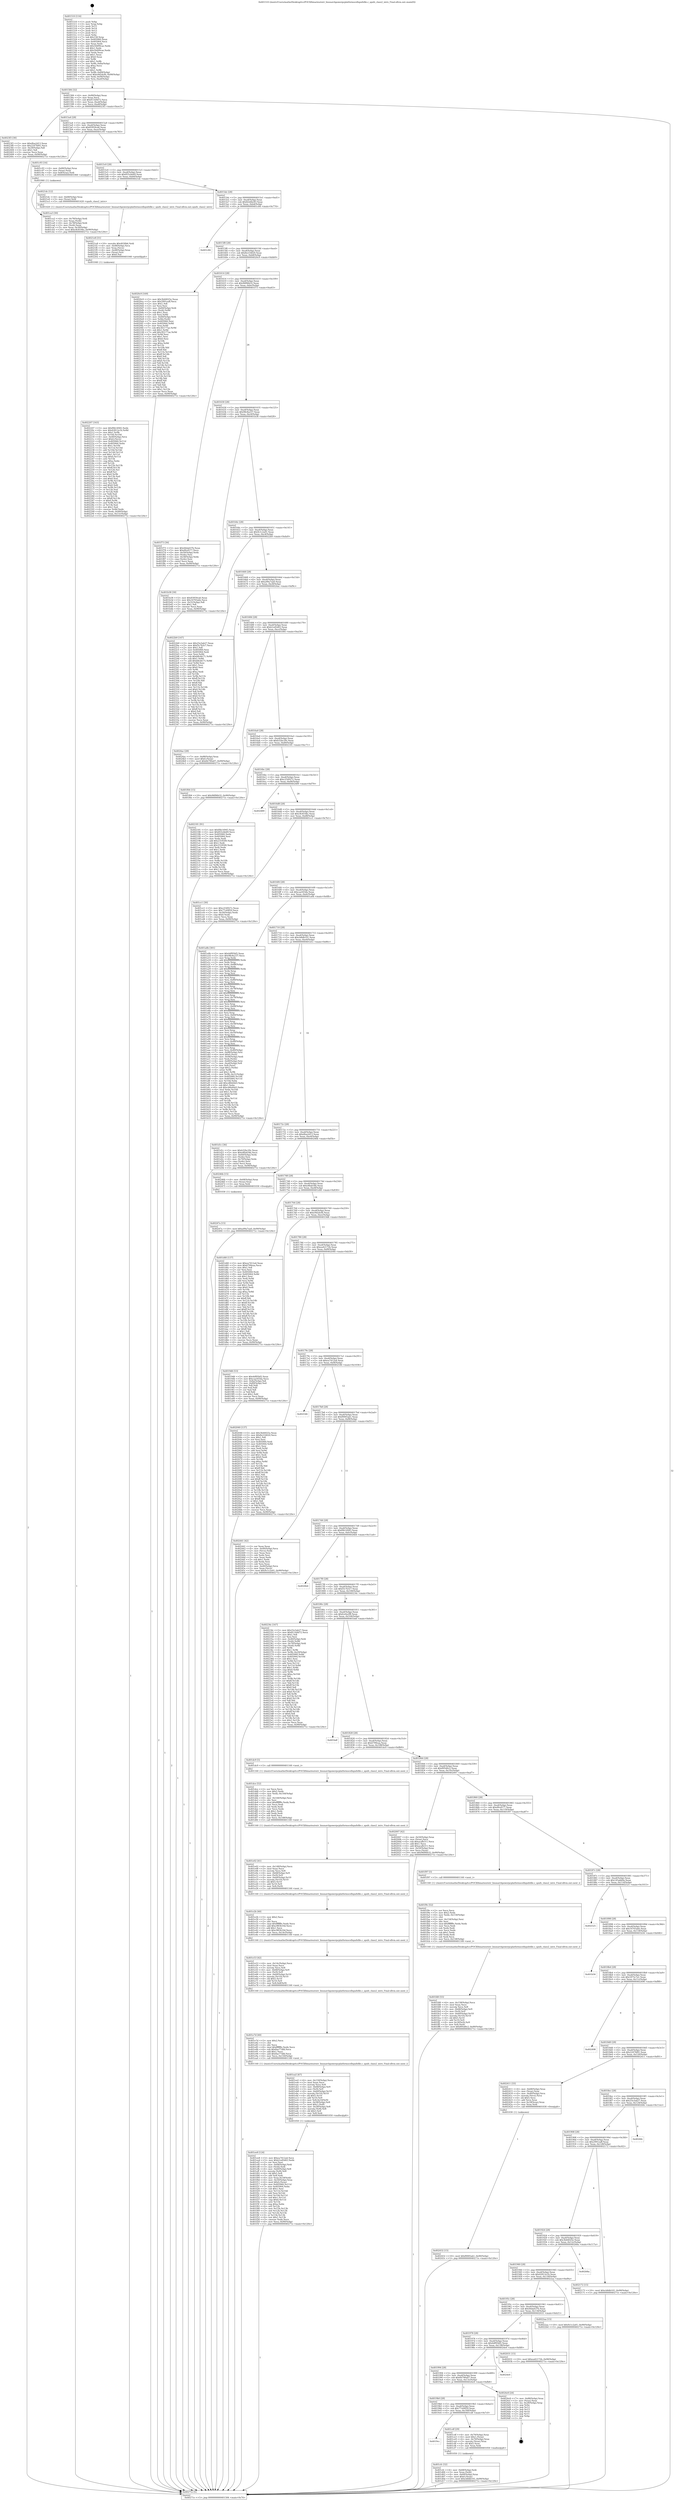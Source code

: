 digraph "0x401510" {
  label = "0x401510 (/mnt/c/Users/mathe/Desktop/tcc/POCII/binaries/extr_linuxarchpowerpcplatformscellspufsfile.c_spufs_class2_intrs_Final-ollvm.out::main(0))"
  labelloc = "t"
  node[shape=record]

  Entry [label="",width=0.3,height=0.3,shape=circle,fillcolor=black,style=filled]
  "0x401584" [label="{
     0x401584 [32]\l
     | [instrs]\l
     &nbsp;&nbsp;0x401584 \<+6\>: mov -0x90(%rbp),%eax\l
     &nbsp;&nbsp;0x40158a \<+2\>: mov %eax,%ecx\l
     &nbsp;&nbsp;0x40158c \<+6\>: sub $0x811b9d72,%ecx\l
     &nbsp;&nbsp;0x401592 \<+6\>: mov %eax,-0xa4(%rbp)\l
     &nbsp;&nbsp;0x401598 \<+6\>: mov %ecx,-0xa8(%rbp)\l
     &nbsp;&nbsp;0x40159e \<+6\>: je 00000000004023f3 \<main+0xee3\>\l
  }"]
  "0x4023f3" [label="{
     0x4023f3 [30]\l
     | [instrs]\l
     &nbsp;&nbsp;0x4023f3 \<+5\>: mov $0xdfaa2d13,%eax\l
     &nbsp;&nbsp;0x4023f8 \<+5\>: mov $0x2247fd91,%ecx\l
     &nbsp;&nbsp;0x4023fd \<+3\>: mov -0x29(%rbp),%dl\l
     &nbsp;&nbsp;0x402400 \<+3\>: test $0x1,%dl\l
     &nbsp;&nbsp;0x402403 \<+3\>: cmovne %ecx,%eax\l
     &nbsp;&nbsp;0x402406 \<+6\>: mov %eax,-0x90(%rbp)\l
     &nbsp;&nbsp;0x40240c \<+5\>: jmp 000000000040271e \<main+0x120e\>\l
  }"]
  "0x4015a4" [label="{
     0x4015a4 [28]\l
     | [instrs]\l
     &nbsp;&nbsp;0x4015a4 \<+5\>: jmp 00000000004015a9 \<main+0x99\>\l
     &nbsp;&nbsp;0x4015a9 \<+6\>: mov -0xa4(%rbp),%eax\l
     &nbsp;&nbsp;0x4015af \<+5\>: sub $0x83959ca6,%eax\l
     &nbsp;&nbsp;0x4015b4 \<+6\>: mov %eax,-0xac(%rbp)\l
     &nbsp;&nbsp;0x4015ba \<+6\>: je 0000000000401c93 \<main+0x783\>\l
  }"]
  Exit [label="",width=0.3,height=0.3,shape=circle,fillcolor=black,style=filled,peripheries=2]
  "0x401c93" [label="{
     0x401c93 [16]\l
     | [instrs]\l
     &nbsp;&nbsp;0x401c93 \<+4\>: mov -0x80(%rbp),%rax\l
     &nbsp;&nbsp;0x401c97 \<+3\>: mov (%rax),%rax\l
     &nbsp;&nbsp;0x401c9a \<+4\>: mov 0x8(%rax),%rdi\l
     &nbsp;&nbsp;0x401c9e \<+5\>: call 0000000000401060 \<atoi@plt\>\l
     | [calls]\l
     &nbsp;&nbsp;0x401060 \{1\} (unknown)\l
  }"]
  "0x4015c0" [label="{
     0x4015c0 [28]\l
     | [instrs]\l
     &nbsp;&nbsp;0x4015c0 \<+5\>: jmp 00000000004015c5 \<main+0xb5\>\l
     &nbsp;&nbsp;0x4015c5 \<+6\>: mov -0xa4(%rbp),%eax\l
     &nbsp;&nbsp;0x4015cb \<+5\>: sub $0x855cbb49,%eax\l
     &nbsp;&nbsp;0x4015d0 \<+6\>: mov %eax,-0xb0(%rbp)\l
     &nbsp;&nbsp;0x4015d6 \<+6\>: je 00000000004021dc \<main+0xccc\>\l
  }"]
  "0x40247a" [label="{
     0x40247a [15]\l
     | [instrs]\l
     &nbsp;&nbsp;0x40247a \<+10\>: movl $0xa99a7aa0,-0x90(%rbp)\l
     &nbsp;&nbsp;0x402484 \<+5\>: jmp 000000000040271e \<main+0x120e\>\l
  }"]
  "0x4021dc" [label="{
     0x4021dc [12]\l
     | [instrs]\l
     &nbsp;&nbsp;0x4021dc \<+4\>: mov -0x68(%rbp),%rax\l
     &nbsp;&nbsp;0x4021e0 \<+3\>: mov (%rax),%rdi\l
     &nbsp;&nbsp;0x4021e3 \<+5\>: call 0000000000401420 \<spufs_class2_intrs\>\l
     | [calls]\l
     &nbsp;&nbsp;0x401420 \{1\} (/mnt/c/Users/mathe/Desktop/tcc/POCII/binaries/extr_linuxarchpowerpcplatformscellspufsfile.c_spufs_class2_intrs_Final-ollvm.out::spufs_class2_intrs)\l
  }"]
  "0x4015dc" [label="{
     0x4015dc [28]\l
     | [instrs]\l
     &nbsp;&nbsp;0x4015dc \<+5\>: jmp 00000000004015e1 \<main+0xd1\>\l
     &nbsp;&nbsp;0x4015e1 \<+6\>: mov -0xa4(%rbp),%eax\l
     &nbsp;&nbsp;0x4015e7 \<+5\>: sub $0x8cb4bc83,%eax\l
     &nbsp;&nbsp;0x4015ec \<+6\>: mov %eax,-0xb4(%rbp)\l
     &nbsp;&nbsp;0x4015f2 \<+6\>: je 0000000000401c84 \<main+0x774\>\l
  }"]
  "0x402432" [label="{
     0x402432 [15]\l
     | [instrs]\l
     &nbsp;&nbsp;0x402432 \<+10\>: movl $0xf0005ab1,-0x90(%rbp)\l
     &nbsp;&nbsp;0x40243c \<+5\>: jmp 000000000040271e \<main+0x120e\>\l
  }"]
  "0x401c84" [label="{
     0x401c84\l
  }", style=dashed]
  "0x4015f8" [label="{
     0x4015f8 [28]\l
     | [instrs]\l
     &nbsp;&nbsp;0x4015f8 \<+5\>: jmp 00000000004015fd \<main+0xed\>\l
     &nbsp;&nbsp;0x4015fd \<+6\>: mov -0xa4(%rbp),%eax\l
     &nbsp;&nbsp;0x401603 \<+5\>: sub $0x8e216620,%eax\l
     &nbsp;&nbsp;0x401608 \<+6\>: mov %eax,-0xb8(%rbp)\l
     &nbsp;&nbsp;0x40160e \<+6\>: je 00000000004020c9 \<main+0xbb9\>\l
  }"]
  "0x402207" [label="{
     0x402207 [163]\l
     | [instrs]\l
     &nbsp;&nbsp;0x402207 \<+5\>: mov $0xf0b14945,%edx\l
     &nbsp;&nbsp;0x40220c \<+6\>: mov $0x42812e1b,%r8d\l
     &nbsp;&nbsp;0x402212 \<+3\>: mov $0x1,%r9b\l
     &nbsp;&nbsp;0x402215 \<+3\>: xor %r10d,%r10d\l
     &nbsp;&nbsp;0x402218 \<+4\>: mov -0x40(%rbp),%rcx\l
     &nbsp;&nbsp;0x40221c \<+6\>: movl $0x0,(%rcx)\l
     &nbsp;&nbsp;0x402222 \<+8\>: mov 0x405060,%r11d\l
     &nbsp;&nbsp;0x40222a \<+7\>: mov 0x405064,%ebx\l
     &nbsp;&nbsp;0x402231 \<+4\>: sub $0x1,%r10d\l
     &nbsp;&nbsp;0x402235 \<+3\>: mov %r11d,%r14d\l
     &nbsp;&nbsp;0x402238 \<+3\>: add %r10d,%r14d\l
     &nbsp;&nbsp;0x40223b \<+4\>: imul %r14d,%r11d\l
     &nbsp;&nbsp;0x40223f \<+4\>: and $0x1,%r11d\l
     &nbsp;&nbsp;0x402243 \<+4\>: cmp $0x0,%r11d\l
     &nbsp;&nbsp;0x402247 \<+4\>: sete %r15b\l
     &nbsp;&nbsp;0x40224b \<+3\>: cmp $0xa,%ebx\l
     &nbsp;&nbsp;0x40224e \<+4\>: setl %r12b\l
     &nbsp;&nbsp;0x402252 \<+3\>: mov %r15b,%r13b\l
     &nbsp;&nbsp;0x402255 \<+4\>: xor $0xff,%r13b\l
     &nbsp;&nbsp;0x402259 \<+3\>: mov %r12b,%cl\l
     &nbsp;&nbsp;0x40225c \<+3\>: xor $0xff,%cl\l
     &nbsp;&nbsp;0x40225f \<+4\>: xor $0x0,%r9b\l
     &nbsp;&nbsp;0x402263 \<+3\>: mov %r13b,%sil\l
     &nbsp;&nbsp;0x402266 \<+4\>: and $0x0,%sil\l
     &nbsp;&nbsp;0x40226a \<+3\>: and %r9b,%r15b\l
     &nbsp;&nbsp;0x40226d \<+3\>: mov %cl,%dil\l
     &nbsp;&nbsp;0x402270 \<+4\>: and $0x0,%dil\l
     &nbsp;&nbsp;0x402274 \<+3\>: and %r9b,%r12b\l
     &nbsp;&nbsp;0x402277 \<+3\>: or %r15b,%sil\l
     &nbsp;&nbsp;0x40227a \<+3\>: or %r12b,%dil\l
     &nbsp;&nbsp;0x40227d \<+3\>: xor %dil,%sil\l
     &nbsp;&nbsp;0x402280 \<+3\>: or %cl,%r13b\l
     &nbsp;&nbsp;0x402283 \<+4\>: xor $0xff,%r13b\l
     &nbsp;&nbsp;0x402287 \<+4\>: or $0x0,%r9b\l
     &nbsp;&nbsp;0x40228b \<+3\>: and %r9b,%r13b\l
     &nbsp;&nbsp;0x40228e \<+3\>: or %r13b,%sil\l
     &nbsp;&nbsp;0x402291 \<+4\>: test $0x1,%sil\l
     &nbsp;&nbsp;0x402295 \<+4\>: cmovne %r8d,%edx\l
     &nbsp;&nbsp;0x402299 \<+6\>: mov %edx,-0x90(%rbp)\l
     &nbsp;&nbsp;0x40229f \<+6\>: mov %eax,-0x15c(%rbp)\l
     &nbsp;&nbsp;0x4022a5 \<+5\>: jmp 000000000040271e \<main+0x120e\>\l
  }"]
  "0x4020c9" [label="{
     0x4020c9 [169]\l
     | [instrs]\l
     &nbsp;&nbsp;0x4020c9 \<+5\>: mov $0x3b44025e,%eax\l
     &nbsp;&nbsp;0x4020ce \<+5\>: mov $0x2991eaff,%ecx\l
     &nbsp;&nbsp;0x4020d3 \<+2\>: mov $0x1,%dl\l
     &nbsp;&nbsp;0x4020d5 \<+2\>: xor %esi,%esi\l
     &nbsp;&nbsp;0x4020d7 \<+4\>: mov -0x60(%rbp),%rdi\l
     &nbsp;&nbsp;0x4020db \<+3\>: mov (%rdi),%r8d\l
     &nbsp;&nbsp;0x4020de \<+3\>: sub $0x1,%esi\l
     &nbsp;&nbsp;0x4020e1 \<+3\>: sub %esi,%r8d\l
     &nbsp;&nbsp;0x4020e4 \<+4\>: mov -0x60(%rbp),%rdi\l
     &nbsp;&nbsp;0x4020e8 \<+3\>: mov %r8d,(%rdi)\l
     &nbsp;&nbsp;0x4020eb \<+7\>: mov 0x405060,%esi\l
     &nbsp;&nbsp;0x4020f2 \<+8\>: mov 0x405064,%r8d\l
     &nbsp;&nbsp;0x4020fa \<+3\>: mov %esi,%r9d\l
     &nbsp;&nbsp;0x4020fd \<+7\>: sub $0x3f2177ae,%r9d\l
     &nbsp;&nbsp;0x402104 \<+4\>: sub $0x1,%r9d\l
     &nbsp;&nbsp;0x402108 \<+7\>: add $0x3f2177ae,%r9d\l
     &nbsp;&nbsp;0x40210f \<+4\>: imul %r9d,%esi\l
     &nbsp;&nbsp;0x402113 \<+3\>: and $0x1,%esi\l
     &nbsp;&nbsp;0x402116 \<+3\>: cmp $0x0,%esi\l
     &nbsp;&nbsp;0x402119 \<+4\>: sete %r10b\l
     &nbsp;&nbsp;0x40211d \<+4\>: cmp $0xa,%r8d\l
     &nbsp;&nbsp;0x402121 \<+4\>: setl %r11b\l
     &nbsp;&nbsp;0x402125 \<+3\>: mov %r10b,%bl\l
     &nbsp;&nbsp;0x402128 \<+3\>: xor $0xff,%bl\l
     &nbsp;&nbsp;0x40212b \<+3\>: mov %r11b,%r14b\l
     &nbsp;&nbsp;0x40212e \<+4\>: xor $0xff,%r14b\l
     &nbsp;&nbsp;0x402132 \<+3\>: xor $0x0,%dl\l
     &nbsp;&nbsp;0x402135 \<+3\>: mov %bl,%r15b\l
     &nbsp;&nbsp;0x402138 \<+4\>: and $0x0,%r15b\l
     &nbsp;&nbsp;0x40213c \<+3\>: and %dl,%r10b\l
     &nbsp;&nbsp;0x40213f \<+3\>: mov %r14b,%r12b\l
     &nbsp;&nbsp;0x402142 \<+4\>: and $0x0,%r12b\l
     &nbsp;&nbsp;0x402146 \<+3\>: and %dl,%r11b\l
     &nbsp;&nbsp;0x402149 \<+3\>: or %r10b,%r15b\l
     &nbsp;&nbsp;0x40214c \<+3\>: or %r11b,%r12b\l
     &nbsp;&nbsp;0x40214f \<+3\>: xor %r12b,%r15b\l
     &nbsp;&nbsp;0x402152 \<+3\>: or %r14b,%bl\l
     &nbsp;&nbsp;0x402155 \<+3\>: xor $0xff,%bl\l
     &nbsp;&nbsp;0x402158 \<+3\>: or $0x0,%dl\l
     &nbsp;&nbsp;0x40215b \<+2\>: and %dl,%bl\l
     &nbsp;&nbsp;0x40215d \<+3\>: or %bl,%r15b\l
     &nbsp;&nbsp;0x402160 \<+4\>: test $0x1,%r15b\l
     &nbsp;&nbsp;0x402164 \<+3\>: cmovne %ecx,%eax\l
     &nbsp;&nbsp;0x402167 \<+6\>: mov %eax,-0x90(%rbp)\l
     &nbsp;&nbsp;0x40216d \<+5\>: jmp 000000000040271e \<main+0x120e\>\l
  }"]
  "0x401614" [label="{
     0x401614 [28]\l
     | [instrs]\l
     &nbsp;&nbsp;0x401614 \<+5\>: jmp 0000000000401619 \<main+0x109\>\l
     &nbsp;&nbsp;0x401619 \<+6\>: mov -0xa4(%rbp),%eax\l
     &nbsp;&nbsp;0x40161f \<+5\>: sub $0x96f06b32,%eax\l
     &nbsp;&nbsp;0x401624 \<+6\>: mov %eax,-0xbc(%rbp)\l
     &nbsp;&nbsp;0x40162a \<+6\>: je 0000000000401f73 \<main+0xa63\>\l
  }"]
  "0x4021e8" [label="{
     0x4021e8 [31]\l
     | [instrs]\l
     &nbsp;&nbsp;0x4021e8 \<+10\>: movabs $0x4030b6,%rdi\l
     &nbsp;&nbsp;0x4021f2 \<+4\>: mov -0x48(%rbp),%rcx\l
     &nbsp;&nbsp;0x4021f6 \<+3\>: mov %rax,(%rcx)\l
     &nbsp;&nbsp;0x4021f9 \<+4\>: mov -0x48(%rbp),%rax\l
     &nbsp;&nbsp;0x4021fd \<+3\>: mov (%rax),%rsi\l
     &nbsp;&nbsp;0x402200 \<+2\>: mov $0x0,%al\l
     &nbsp;&nbsp;0x402202 \<+5\>: call 0000000000401040 \<printf@plt\>\l
     | [calls]\l
     &nbsp;&nbsp;0x401040 \{1\} (unknown)\l
  }"]
  "0x401f73" [label="{
     0x401f73 [36]\l
     | [instrs]\l
     &nbsp;&nbsp;0x401f73 \<+5\>: mov $0x44da637b,%eax\l
     &nbsp;&nbsp;0x401f78 \<+5\>: mov $0xd9cd577,%ecx\l
     &nbsp;&nbsp;0x401f7d \<+4\>: mov -0x50(%rbp),%rdx\l
     &nbsp;&nbsp;0x401f81 \<+2\>: mov (%rdx),%esi\l
     &nbsp;&nbsp;0x401f83 \<+4\>: mov -0x58(%rbp),%rdx\l
     &nbsp;&nbsp;0x401f87 \<+2\>: cmp (%rdx),%esi\l
     &nbsp;&nbsp;0x401f89 \<+3\>: cmovl %ecx,%eax\l
     &nbsp;&nbsp;0x401f8c \<+6\>: mov %eax,-0x90(%rbp)\l
     &nbsp;&nbsp;0x401f92 \<+5\>: jmp 000000000040271e \<main+0x120e\>\l
  }"]
  "0x401630" [label="{
     0x401630 [28]\l
     | [instrs]\l
     &nbsp;&nbsp;0x401630 \<+5\>: jmp 0000000000401635 \<main+0x125\>\l
     &nbsp;&nbsp;0x401635 \<+6\>: mov -0xa4(%rbp),%eax\l
     &nbsp;&nbsp;0x40163b \<+5\>: sub $0x98c8a237,%eax\l
     &nbsp;&nbsp;0x401640 \<+6\>: mov %eax,-0xc0(%rbp)\l
     &nbsp;&nbsp;0x401646 \<+6\>: je 0000000000401b38 \<main+0x628\>\l
  }"]
  "0x401fd0" [label="{
     0x401fd0 [55]\l
     | [instrs]\l
     &nbsp;&nbsp;0x401fd0 \<+6\>: mov -0x158(%rbp),%ecx\l
     &nbsp;&nbsp;0x401fd6 \<+3\>: imul %eax,%ecx\l
     &nbsp;&nbsp;0x401fd9 \<+3\>: movslq %ecx,%r8\l
     &nbsp;&nbsp;0x401fdc \<+4\>: mov -0x68(%rbp),%r9\l
     &nbsp;&nbsp;0x401fe0 \<+3\>: mov (%r9),%r9\l
     &nbsp;&nbsp;0x401fe3 \<+4\>: mov -0x60(%rbp),%r10\l
     &nbsp;&nbsp;0x401fe7 \<+3\>: movslq (%r10),%r10\l
     &nbsp;&nbsp;0x401fea \<+4\>: shl $0x5,%r10\l
     &nbsp;&nbsp;0x401fee \<+3\>: add %r10,%r9\l
     &nbsp;&nbsp;0x401ff1 \<+4\>: mov 0x18(%r9),%r9\l
     &nbsp;&nbsp;0x401ff5 \<+3\>: mov %r8,(%r9)\l
     &nbsp;&nbsp;0x401ff8 \<+10\>: movl $0x895d0c2,-0x90(%rbp)\l
     &nbsp;&nbsp;0x402002 \<+5\>: jmp 000000000040271e \<main+0x120e\>\l
  }"]
  "0x401b38" [label="{
     0x401b38 [30]\l
     | [instrs]\l
     &nbsp;&nbsp;0x401b38 \<+5\>: mov $0x83959ca6,%eax\l
     &nbsp;&nbsp;0x401b3d \<+5\>: mov $0x16703a6e,%ecx\l
     &nbsp;&nbsp;0x401b42 \<+3\>: mov -0x31(%rbp),%dl\l
     &nbsp;&nbsp;0x401b45 \<+3\>: test $0x1,%dl\l
     &nbsp;&nbsp;0x401b48 \<+3\>: cmovne %ecx,%eax\l
     &nbsp;&nbsp;0x401b4b \<+6\>: mov %eax,-0x90(%rbp)\l
     &nbsp;&nbsp;0x401b51 \<+5\>: jmp 000000000040271e \<main+0x120e\>\l
  }"]
  "0x40164c" [label="{
     0x40164c [28]\l
     | [instrs]\l
     &nbsp;&nbsp;0x40164c \<+5\>: jmp 0000000000401651 \<main+0x141\>\l
     &nbsp;&nbsp;0x401651 \<+6\>: mov -0xa4(%rbp),%eax\l
     &nbsp;&nbsp;0x401657 \<+5\>: sub $0x9c1c2a01,%eax\l
     &nbsp;&nbsp;0x40165c \<+6\>: mov %eax,-0xc4(%rbp)\l
     &nbsp;&nbsp;0x401662 \<+6\>: je 00000000004022b9 \<main+0xda9\>\l
  }"]
  "0x401f9c" [label="{
     0x401f9c [52]\l
     | [instrs]\l
     &nbsp;&nbsp;0x401f9c \<+2\>: xor %ecx,%ecx\l
     &nbsp;&nbsp;0x401f9e \<+5\>: mov $0x2,%edx\l
     &nbsp;&nbsp;0x401fa3 \<+6\>: mov %edx,-0x154(%rbp)\l
     &nbsp;&nbsp;0x401fa9 \<+1\>: cltd\l
     &nbsp;&nbsp;0x401faa \<+6\>: mov -0x154(%rbp),%esi\l
     &nbsp;&nbsp;0x401fb0 \<+2\>: idiv %esi\l
     &nbsp;&nbsp;0x401fb2 \<+6\>: imul $0xfffffffe,%edx,%edx\l
     &nbsp;&nbsp;0x401fb8 \<+2\>: mov %ecx,%edi\l
     &nbsp;&nbsp;0x401fba \<+2\>: sub %edx,%edi\l
     &nbsp;&nbsp;0x401fbc \<+2\>: mov %ecx,%edx\l
     &nbsp;&nbsp;0x401fbe \<+3\>: sub $0x1,%edx\l
     &nbsp;&nbsp;0x401fc1 \<+2\>: add %edx,%edi\l
     &nbsp;&nbsp;0x401fc3 \<+2\>: sub %edi,%ecx\l
     &nbsp;&nbsp;0x401fc5 \<+6\>: mov %ecx,-0x158(%rbp)\l
     &nbsp;&nbsp;0x401fcb \<+5\>: call 0000000000401160 \<next_i\>\l
     | [calls]\l
     &nbsp;&nbsp;0x401160 \{1\} (/mnt/c/Users/mathe/Desktop/tcc/POCII/binaries/extr_linuxarchpowerpcplatformscellspufsfile.c_spufs_class2_intrs_Final-ollvm.out::next_i)\l
  }"]
  "0x4022b9" [label="{
     0x4022b9 [147]\l
     | [instrs]\l
     &nbsp;&nbsp;0x4022b9 \<+5\>: mov $0x25e3ab27,%eax\l
     &nbsp;&nbsp;0x4022be \<+5\>: mov $0xf3c7b3c7,%ecx\l
     &nbsp;&nbsp;0x4022c3 \<+2\>: mov $0x1,%dl\l
     &nbsp;&nbsp;0x4022c5 \<+7\>: mov 0x405060,%esi\l
     &nbsp;&nbsp;0x4022cc \<+7\>: mov 0x405064,%edi\l
     &nbsp;&nbsp;0x4022d3 \<+3\>: mov %esi,%r8d\l
     &nbsp;&nbsp;0x4022d6 \<+7\>: sub $0xb8cbfc71,%r8d\l
     &nbsp;&nbsp;0x4022dd \<+4\>: sub $0x1,%r8d\l
     &nbsp;&nbsp;0x4022e1 \<+7\>: add $0xb8cbfc71,%r8d\l
     &nbsp;&nbsp;0x4022e8 \<+4\>: imul %r8d,%esi\l
     &nbsp;&nbsp;0x4022ec \<+3\>: and $0x1,%esi\l
     &nbsp;&nbsp;0x4022ef \<+3\>: cmp $0x0,%esi\l
     &nbsp;&nbsp;0x4022f2 \<+4\>: sete %r9b\l
     &nbsp;&nbsp;0x4022f6 \<+3\>: cmp $0xa,%edi\l
     &nbsp;&nbsp;0x4022f9 \<+4\>: setl %r10b\l
     &nbsp;&nbsp;0x4022fd \<+3\>: mov %r9b,%r11b\l
     &nbsp;&nbsp;0x402300 \<+4\>: xor $0xff,%r11b\l
     &nbsp;&nbsp;0x402304 \<+3\>: mov %r10b,%bl\l
     &nbsp;&nbsp;0x402307 \<+3\>: xor $0xff,%bl\l
     &nbsp;&nbsp;0x40230a \<+3\>: xor $0x0,%dl\l
     &nbsp;&nbsp;0x40230d \<+3\>: mov %r11b,%r14b\l
     &nbsp;&nbsp;0x402310 \<+4\>: and $0x0,%r14b\l
     &nbsp;&nbsp;0x402314 \<+3\>: and %dl,%r9b\l
     &nbsp;&nbsp;0x402317 \<+3\>: mov %bl,%r15b\l
     &nbsp;&nbsp;0x40231a \<+4\>: and $0x0,%r15b\l
     &nbsp;&nbsp;0x40231e \<+3\>: and %dl,%r10b\l
     &nbsp;&nbsp;0x402321 \<+3\>: or %r9b,%r14b\l
     &nbsp;&nbsp;0x402324 \<+3\>: or %r10b,%r15b\l
     &nbsp;&nbsp;0x402327 \<+3\>: xor %r15b,%r14b\l
     &nbsp;&nbsp;0x40232a \<+3\>: or %bl,%r11b\l
     &nbsp;&nbsp;0x40232d \<+4\>: xor $0xff,%r11b\l
     &nbsp;&nbsp;0x402331 \<+3\>: or $0x0,%dl\l
     &nbsp;&nbsp;0x402334 \<+3\>: and %dl,%r11b\l
     &nbsp;&nbsp;0x402337 \<+3\>: or %r11b,%r14b\l
     &nbsp;&nbsp;0x40233a \<+4\>: test $0x1,%r14b\l
     &nbsp;&nbsp;0x40233e \<+3\>: cmovne %ecx,%eax\l
     &nbsp;&nbsp;0x402341 \<+6\>: mov %eax,-0x90(%rbp)\l
     &nbsp;&nbsp;0x402347 \<+5\>: jmp 000000000040271e \<main+0x120e\>\l
  }"]
  "0x401668" [label="{
     0x401668 [28]\l
     | [instrs]\l
     &nbsp;&nbsp;0x401668 \<+5\>: jmp 000000000040166d \<main+0x15d\>\l
     &nbsp;&nbsp;0x40166d \<+6\>: mov -0xa4(%rbp),%eax\l
     &nbsp;&nbsp;0x401673 \<+5\>: sub $0xa99a7aa0,%eax\l
     &nbsp;&nbsp;0x401678 \<+6\>: mov %eax,-0xc8(%rbp)\l
     &nbsp;&nbsp;0x40167e \<+6\>: je 00000000004024ac \<main+0xf9c\>\l
  }"]
  "0x401ee8" [label="{
     0x401ee8 [124]\l
     | [instrs]\l
     &nbsp;&nbsp;0x401ee8 \<+5\>: mov $0xea7412a4,%ecx\l
     &nbsp;&nbsp;0x401eed \<+5\>: mov $0xb1ed5d43,%edx\l
     &nbsp;&nbsp;0x401ef2 \<+2\>: xor %esi,%esi\l
     &nbsp;&nbsp;0x401ef4 \<+4\>: mov -0x68(%rbp),%rdi\l
     &nbsp;&nbsp;0x401ef8 \<+3\>: mov (%rdi),%rdi\l
     &nbsp;&nbsp;0x401efb \<+4\>: mov -0x60(%rbp),%r8\l
     &nbsp;&nbsp;0x401eff \<+3\>: movslq (%r8),%r8\l
     &nbsp;&nbsp;0x401f02 \<+4\>: shl $0x5,%r8\l
     &nbsp;&nbsp;0x401f06 \<+3\>: add %r8,%rdi\l
     &nbsp;&nbsp;0x401f09 \<+4\>: mov %rax,0x18(%rdi)\l
     &nbsp;&nbsp;0x401f0d \<+4\>: mov -0x50(%rbp),%rax\l
     &nbsp;&nbsp;0x401f11 \<+6\>: movl $0x0,(%rax)\l
     &nbsp;&nbsp;0x401f17 \<+8\>: mov 0x405060,%r11d\l
     &nbsp;&nbsp;0x401f1f \<+7\>: mov 0x405064,%ebx\l
     &nbsp;&nbsp;0x401f26 \<+3\>: sub $0x1,%esi\l
     &nbsp;&nbsp;0x401f29 \<+3\>: mov %r11d,%r14d\l
     &nbsp;&nbsp;0x401f2c \<+3\>: add %esi,%r14d\l
     &nbsp;&nbsp;0x401f2f \<+4\>: imul %r14d,%r11d\l
     &nbsp;&nbsp;0x401f33 \<+4\>: and $0x1,%r11d\l
     &nbsp;&nbsp;0x401f37 \<+4\>: cmp $0x0,%r11d\l
     &nbsp;&nbsp;0x401f3b \<+4\>: sete %r15b\l
     &nbsp;&nbsp;0x401f3f \<+3\>: cmp $0xa,%ebx\l
     &nbsp;&nbsp;0x401f42 \<+4\>: setl %r12b\l
     &nbsp;&nbsp;0x401f46 \<+3\>: mov %r15b,%r13b\l
     &nbsp;&nbsp;0x401f49 \<+3\>: and %r12b,%r13b\l
     &nbsp;&nbsp;0x401f4c \<+3\>: xor %r12b,%r15b\l
     &nbsp;&nbsp;0x401f4f \<+3\>: or %r15b,%r13b\l
     &nbsp;&nbsp;0x401f52 \<+4\>: test $0x1,%r13b\l
     &nbsp;&nbsp;0x401f56 \<+3\>: cmovne %edx,%ecx\l
     &nbsp;&nbsp;0x401f59 \<+6\>: mov %ecx,-0x90(%rbp)\l
     &nbsp;&nbsp;0x401f5f \<+5\>: jmp 000000000040271e \<main+0x120e\>\l
  }"]
  "0x4024ac" [label="{
     0x4024ac [28]\l
     | [instrs]\l
     &nbsp;&nbsp;0x4024ac \<+7\>: mov -0x88(%rbp),%rax\l
     &nbsp;&nbsp;0x4024b3 \<+6\>: movl $0x0,(%rax)\l
     &nbsp;&nbsp;0x4024b9 \<+10\>: movl $0x6b790a07,-0x90(%rbp)\l
     &nbsp;&nbsp;0x4024c3 \<+5\>: jmp 000000000040271e \<main+0x120e\>\l
  }"]
  "0x401684" [label="{
     0x401684 [28]\l
     | [instrs]\l
     &nbsp;&nbsp;0x401684 \<+5\>: jmp 0000000000401689 \<main+0x179\>\l
     &nbsp;&nbsp;0x401689 \<+6\>: mov -0xa4(%rbp),%eax\l
     &nbsp;&nbsp;0x40168f \<+5\>: sub $0xb1ed5d43,%eax\l
     &nbsp;&nbsp;0x401694 \<+6\>: mov %eax,-0xcc(%rbp)\l
     &nbsp;&nbsp;0x40169a \<+6\>: je 0000000000401f64 \<main+0xa54\>\l
  }"]
  "0x401ea5" [label="{
     0x401ea5 [67]\l
     | [instrs]\l
     &nbsp;&nbsp;0x401ea5 \<+6\>: mov -0x150(%rbp),%ecx\l
     &nbsp;&nbsp;0x401eab \<+3\>: imul %eax,%ecx\l
     &nbsp;&nbsp;0x401eae \<+3\>: movslq %ecx,%r8\l
     &nbsp;&nbsp;0x401eb1 \<+4\>: mov -0x68(%rbp),%r9\l
     &nbsp;&nbsp;0x401eb5 \<+3\>: mov (%r9),%r9\l
     &nbsp;&nbsp;0x401eb8 \<+4\>: mov -0x60(%rbp),%r10\l
     &nbsp;&nbsp;0x401ebc \<+3\>: movslq (%r10),%r10\l
     &nbsp;&nbsp;0x401ebf \<+4\>: shl $0x5,%r10\l
     &nbsp;&nbsp;0x401ec3 \<+3\>: add %r10,%r9\l
     &nbsp;&nbsp;0x401ec6 \<+4\>: mov %r8,0x10(%r9)\l
     &nbsp;&nbsp;0x401eca \<+4\>: mov -0x58(%rbp),%r8\l
     &nbsp;&nbsp;0x401ece \<+7\>: movl $0x1,(%r8)\l
     &nbsp;&nbsp;0x401ed5 \<+4\>: mov -0x58(%rbp),%r8\l
     &nbsp;&nbsp;0x401ed9 \<+3\>: movslq (%r8),%r8\l
     &nbsp;&nbsp;0x401edc \<+4\>: shl $0x3,%r8\l
     &nbsp;&nbsp;0x401ee0 \<+3\>: mov %r8,%rdi\l
     &nbsp;&nbsp;0x401ee3 \<+5\>: call 0000000000401050 \<malloc@plt\>\l
     | [calls]\l
     &nbsp;&nbsp;0x401050 \{1\} (unknown)\l
  }"]
  "0x401f64" [label="{
     0x401f64 [15]\l
     | [instrs]\l
     &nbsp;&nbsp;0x401f64 \<+10\>: movl $0x96f06b32,-0x90(%rbp)\l
     &nbsp;&nbsp;0x401f6e \<+5\>: jmp 000000000040271e \<main+0x120e\>\l
  }"]
  "0x4016a0" [label="{
     0x4016a0 [28]\l
     | [instrs]\l
     &nbsp;&nbsp;0x4016a0 \<+5\>: jmp 00000000004016a5 \<main+0x195\>\l
     &nbsp;&nbsp;0x4016a5 \<+6\>: mov -0xa4(%rbp),%eax\l
     &nbsp;&nbsp;0x4016ab \<+5\>: sub $0xb32bc29c,%eax\l
     &nbsp;&nbsp;0x4016b0 \<+6\>: mov %eax,-0xd0(%rbp)\l
     &nbsp;&nbsp;0x4016b6 \<+6\>: je 0000000000402181 \<main+0xc71\>\l
  }"]
  "0x401e7d" [label="{
     0x401e7d [40]\l
     | [instrs]\l
     &nbsp;&nbsp;0x401e7d \<+5\>: mov $0x2,%ecx\l
     &nbsp;&nbsp;0x401e82 \<+1\>: cltd\l
     &nbsp;&nbsp;0x401e83 \<+2\>: idiv %ecx\l
     &nbsp;&nbsp;0x401e85 \<+6\>: imul $0xfffffffe,%edx,%ecx\l
     &nbsp;&nbsp;0x401e8b \<+6\>: sub $0x8ae77dfd,%ecx\l
     &nbsp;&nbsp;0x401e91 \<+3\>: add $0x1,%ecx\l
     &nbsp;&nbsp;0x401e94 \<+6\>: add $0x8ae77dfd,%ecx\l
     &nbsp;&nbsp;0x401e9a \<+6\>: mov %ecx,-0x150(%rbp)\l
     &nbsp;&nbsp;0x401ea0 \<+5\>: call 0000000000401160 \<next_i\>\l
     | [calls]\l
     &nbsp;&nbsp;0x401160 \{1\} (/mnt/c/Users/mathe/Desktop/tcc/POCII/binaries/extr_linuxarchpowerpcplatformscellspufsfile.c_spufs_class2_intrs_Final-ollvm.out::next_i)\l
  }"]
  "0x402181" [label="{
     0x402181 [91]\l
     | [instrs]\l
     &nbsp;&nbsp;0x402181 \<+5\>: mov $0xf0b14945,%eax\l
     &nbsp;&nbsp;0x402186 \<+5\>: mov $0x855cbb49,%ecx\l
     &nbsp;&nbsp;0x40218b \<+7\>: mov 0x405060,%edx\l
     &nbsp;&nbsp;0x402192 \<+7\>: mov 0x405064,%esi\l
     &nbsp;&nbsp;0x402199 \<+2\>: mov %edx,%edi\l
     &nbsp;&nbsp;0x40219b \<+6\>: add $0x2318500,%edi\l
     &nbsp;&nbsp;0x4021a1 \<+3\>: sub $0x1,%edi\l
     &nbsp;&nbsp;0x4021a4 \<+6\>: sub $0x2318500,%edi\l
     &nbsp;&nbsp;0x4021aa \<+3\>: imul %edi,%edx\l
     &nbsp;&nbsp;0x4021ad \<+3\>: and $0x1,%edx\l
     &nbsp;&nbsp;0x4021b0 \<+3\>: cmp $0x0,%edx\l
     &nbsp;&nbsp;0x4021b3 \<+4\>: sete %r8b\l
     &nbsp;&nbsp;0x4021b7 \<+3\>: cmp $0xa,%esi\l
     &nbsp;&nbsp;0x4021ba \<+4\>: setl %r9b\l
     &nbsp;&nbsp;0x4021be \<+3\>: mov %r8b,%r10b\l
     &nbsp;&nbsp;0x4021c1 \<+3\>: and %r9b,%r10b\l
     &nbsp;&nbsp;0x4021c4 \<+3\>: xor %r9b,%r8b\l
     &nbsp;&nbsp;0x4021c7 \<+3\>: or %r8b,%r10b\l
     &nbsp;&nbsp;0x4021ca \<+4\>: test $0x1,%r10b\l
     &nbsp;&nbsp;0x4021ce \<+3\>: cmovne %ecx,%eax\l
     &nbsp;&nbsp;0x4021d1 \<+6\>: mov %eax,-0x90(%rbp)\l
     &nbsp;&nbsp;0x4021d7 \<+5\>: jmp 000000000040271e \<main+0x120e\>\l
  }"]
  "0x4016bc" [label="{
     0x4016bc [28]\l
     | [instrs]\l
     &nbsp;&nbsp;0x4016bc \<+5\>: jmp 00000000004016c1 \<main+0x1b1\>\l
     &nbsp;&nbsp;0x4016c1 \<+6\>: mov -0xa4(%rbp),%eax\l
     &nbsp;&nbsp;0x4016c7 \<+5\>: sub $0xc254927c,%eax\l
     &nbsp;&nbsp;0x4016cc \<+6\>: mov %eax,-0xd4(%rbp)\l
     &nbsp;&nbsp;0x4016d2 \<+6\>: je 0000000000402489 \<main+0xf79\>\l
  }"]
  "0x401e53" [label="{
     0x401e53 [42]\l
     | [instrs]\l
     &nbsp;&nbsp;0x401e53 \<+6\>: mov -0x14c(%rbp),%ecx\l
     &nbsp;&nbsp;0x401e59 \<+3\>: imul %eax,%ecx\l
     &nbsp;&nbsp;0x401e5c \<+3\>: movslq %ecx,%r8\l
     &nbsp;&nbsp;0x401e5f \<+4\>: mov -0x68(%rbp),%r9\l
     &nbsp;&nbsp;0x401e63 \<+3\>: mov (%r9),%r9\l
     &nbsp;&nbsp;0x401e66 \<+4\>: mov -0x60(%rbp),%r10\l
     &nbsp;&nbsp;0x401e6a \<+3\>: movslq (%r10),%r10\l
     &nbsp;&nbsp;0x401e6d \<+4\>: shl $0x5,%r10\l
     &nbsp;&nbsp;0x401e71 \<+3\>: add %r10,%r9\l
     &nbsp;&nbsp;0x401e74 \<+4\>: mov %r8,0x8(%r9)\l
     &nbsp;&nbsp;0x401e78 \<+5\>: call 0000000000401160 \<next_i\>\l
     | [calls]\l
     &nbsp;&nbsp;0x401160 \{1\} (/mnt/c/Users/mathe/Desktop/tcc/POCII/binaries/extr_linuxarchpowerpcplatformscellspufsfile.c_spufs_class2_intrs_Final-ollvm.out::next_i)\l
  }"]
  "0x402489" [label="{
     0x402489\l
  }", style=dashed]
  "0x4016d8" [label="{
     0x4016d8 [28]\l
     | [instrs]\l
     &nbsp;&nbsp;0x4016d8 \<+5\>: jmp 00000000004016dd \<main+0x1cd\>\l
     &nbsp;&nbsp;0x4016dd \<+6\>: mov -0xa4(%rbp),%eax\l
     &nbsp;&nbsp;0x4016e3 \<+5\>: sub $0xc8c810bc,%eax\l
     &nbsp;&nbsp;0x4016e8 \<+6\>: mov %eax,-0xd8(%rbp)\l
     &nbsp;&nbsp;0x4016ee \<+6\>: je 0000000000401cc1 \<main+0x7b1\>\l
  }"]
  "0x401e2b" [label="{
     0x401e2b [40]\l
     | [instrs]\l
     &nbsp;&nbsp;0x401e2b \<+5\>: mov $0x2,%ecx\l
     &nbsp;&nbsp;0x401e30 \<+1\>: cltd\l
     &nbsp;&nbsp;0x401e31 \<+2\>: idiv %ecx\l
     &nbsp;&nbsp;0x401e33 \<+6\>: imul $0xfffffffe,%edx,%ecx\l
     &nbsp;&nbsp;0x401e39 \<+6\>: add $0xc983b10d,%ecx\l
     &nbsp;&nbsp;0x401e3f \<+3\>: add $0x1,%ecx\l
     &nbsp;&nbsp;0x401e42 \<+6\>: sub $0xc983b10d,%ecx\l
     &nbsp;&nbsp;0x401e48 \<+6\>: mov %ecx,-0x14c(%rbp)\l
     &nbsp;&nbsp;0x401e4e \<+5\>: call 0000000000401160 \<next_i\>\l
     | [calls]\l
     &nbsp;&nbsp;0x401160 \{1\} (/mnt/c/Users/mathe/Desktop/tcc/POCII/binaries/extr_linuxarchpowerpcplatformscellspufsfile.c_spufs_class2_intrs_Final-ollvm.out::next_i)\l
  }"]
  "0x401cc1" [label="{
     0x401cc1 [30]\l
     | [instrs]\l
     &nbsp;&nbsp;0x401cc1 \<+5\>: mov $0xc254927c,%eax\l
     &nbsp;&nbsp;0x401cc6 \<+5\>: mov $0x77c69f29,%ecx\l
     &nbsp;&nbsp;0x401ccb \<+3\>: mov -0x30(%rbp),%edx\l
     &nbsp;&nbsp;0x401cce \<+3\>: cmp $0x0,%edx\l
     &nbsp;&nbsp;0x401cd1 \<+3\>: cmove %ecx,%eax\l
     &nbsp;&nbsp;0x401cd4 \<+6\>: mov %eax,-0x90(%rbp)\l
     &nbsp;&nbsp;0x401cda \<+5\>: jmp 000000000040271e \<main+0x120e\>\l
  }"]
  "0x4016f4" [label="{
     0x4016f4 [28]\l
     | [instrs]\l
     &nbsp;&nbsp;0x4016f4 \<+5\>: jmp 00000000004016f9 \<main+0x1e9\>\l
     &nbsp;&nbsp;0x4016f9 \<+6\>: mov -0xa4(%rbp),%eax\l
     &nbsp;&nbsp;0x4016ff \<+5\>: sub $0xcaa503da,%eax\l
     &nbsp;&nbsp;0x401704 \<+6\>: mov %eax,-0xdc(%rbp)\l
     &nbsp;&nbsp;0x40170a \<+6\>: je 0000000000401a0b \<main+0x4fb\>\l
  }"]
  "0x401e02" [label="{
     0x401e02 [41]\l
     | [instrs]\l
     &nbsp;&nbsp;0x401e02 \<+6\>: mov -0x148(%rbp),%ecx\l
     &nbsp;&nbsp;0x401e08 \<+3\>: imul %eax,%ecx\l
     &nbsp;&nbsp;0x401e0b \<+3\>: movslq %ecx,%r8\l
     &nbsp;&nbsp;0x401e0e \<+4\>: mov -0x68(%rbp),%r9\l
     &nbsp;&nbsp;0x401e12 \<+3\>: mov (%r9),%r9\l
     &nbsp;&nbsp;0x401e15 \<+4\>: mov -0x60(%rbp),%r10\l
     &nbsp;&nbsp;0x401e19 \<+3\>: movslq (%r10),%r10\l
     &nbsp;&nbsp;0x401e1c \<+4\>: shl $0x5,%r10\l
     &nbsp;&nbsp;0x401e20 \<+3\>: add %r10,%r9\l
     &nbsp;&nbsp;0x401e23 \<+3\>: mov %r8,(%r9)\l
     &nbsp;&nbsp;0x401e26 \<+5\>: call 0000000000401160 \<next_i\>\l
     | [calls]\l
     &nbsp;&nbsp;0x401160 \{1\} (/mnt/c/Users/mathe/Desktop/tcc/POCII/binaries/extr_linuxarchpowerpcplatformscellspufsfile.c_spufs_class2_intrs_Final-ollvm.out::next_i)\l
  }"]
  "0x401a0b" [label="{
     0x401a0b [301]\l
     | [instrs]\l
     &nbsp;&nbsp;0x401a0b \<+5\>: mov $0x4df95bf2,%eax\l
     &nbsp;&nbsp;0x401a10 \<+5\>: mov $0x98c8a237,%ecx\l
     &nbsp;&nbsp;0x401a15 \<+3\>: mov %rsp,%rdx\l
     &nbsp;&nbsp;0x401a18 \<+4\>: add $0xfffffffffffffff0,%rdx\l
     &nbsp;&nbsp;0x401a1c \<+3\>: mov %rdx,%rsp\l
     &nbsp;&nbsp;0x401a1f \<+7\>: mov %rdx,-0x88(%rbp)\l
     &nbsp;&nbsp;0x401a26 \<+3\>: mov %rsp,%rdx\l
     &nbsp;&nbsp;0x401a29 \<+4\>: add $0xfffffffffffffff0,%rdx\l
     &nbsp;&nbsp;0x401a2d \<+3\>: mov %rdx,%rsp\l
     &nbsp;&nbsp;0x401a30 \<+3\>: mov %rsp,%rsi\l
     &nbsp;&nbsp;0x401a33 \<+4\>: add $0xfffffffffffffff0,%rsi\l
     &nbsp;&nbsp;0x401a37 \<+3\>: mov %rsi,%rsp\l
     &nbsp;&nbsp;0x401a3a \<+4\>: mov %rsi,-0x80(%rbp)\l
     &nbsp;&nbsp;0x401a3e \<+3\>: mov %rsp,%rsi\l
     &nbsp;&nbsp;0x401a41 \<+4\>: add $0xfffffffffffffff0,%rsi\l
     &nbsp;&nbsp;0x401a45 \<+3\>: mov %rsi,%rsp\l
     &nbsp;&nbsp;0x401a48 \<+4\>: mov %rsi,-0x78(%rbp)\l
     &nbsp;&nbsp;0x401a4c \<+3\>: mov %rsp,%rsi\l
     &nbsp;&nbsp;0x401a4f \<+4\>: add $0xfffffffffffffff0,%rsi\l
     &nbsp;&nbsp;0x401a53 \<+3\>: mov %rsi,%rsp\l
     &nbsp;&nbsp;0x401a56 \<+4\>: mov %rsi,-0x70(%rbp)\l
     &nbsp;&nbsp;0x401a5a \<+3\>: mov %rsp,%rsi\l
     &nbsp;&nbsp;0x401a5d \<+4\>: add $0xfffffffffffffff0,%rsi\l
     &nbsp;&nbsp;0x401a61 \<+3\>: mov %rsi,%rsp\l
     &nbsp;&nbsp;0x401a64 \<+4\>: mov %rsi,-0x68(%rbp)\l
     &nbsp;&nbsp;0x401a68 \<+3\>: mov %rsp,%rsi\l
     &nbsp;&nbsp;0x401a6b \<+4\>: add $0xfffffffffffffff0,%rsi\l
     &nbsp;&nbsp;0x401a6f \<+3\>: mov %rsi,%rsp\l
     &nbsp;&nbsp;0x401a72 \<+4\>: mov %rsi,-0x60(%rbp)\l
     &nbsp;&nbsp;0x401a76 \<+3\>: mov %rsp,%rsi\l
     &nbsp;&nbsp;0x401a79 \<+4\>: add $0xfffffffffffffff0,%rsi\l
     &nbsp;&nbsp;0x401a7d \<+3\>: mov %rsi,%rsp\l
     &nbsp;&nbsp;0x401a80 \<+4\>: mov %rsi,-0x58(%rbp)\l
     &nbsp;&nbsp;0x401a84 \<+3\>: mov %rsp,%rsi\l
     &nbsp;&nbsp;0x401a87 \<+4\>: add $0xfffffffffffffff0,%rsi\l
     &nbsp;&nbsp;0x401a8b \<+3\>: mov %rsi,%rsp\l
     &nbsp;&nbsp;0x401a8e \<+4\>: mov %rsi,-0x50(%rbp)\l
     &nbsp;&nbsp;0x401a92 \<+3\>: mov %rsp,%rsi\l
     &nbsp;&nbsp;0x401a95 \<+4\>: add $0xfffffffffffffff0,%rsi\l
     &nbsp;&nbsp;0x401a99 \<+3\>: mov %rsi,%rsp\l
     &nbsp;&nbsp;0x401a9c \<+4\>: mov %rsi,-0x48(%rbp)\l
     &nbsp;&nbsp;0x401aa0 \<+3\>: mov %rsp,%rsi\l
     &nbsp;&nbsp;0x401aa3 \<+4\>: add $0xfffffffffffffff0,%rsi\l
     &nbsp;&nbsp;0x401aa7 \<+3\>: mov %rsi,%rsp\l
     &nbsp;&nbsp;0x401aaa \<+4\>: mov %rsi,-0x40(%rbp)\l
     &nbsp;&nbsp;0x401aae \<+7\>: mov -0x88(%rbp),%rsi\l
     &nbsp;&nbsp;0x401ab5 \<+6\>: movl $0x0,(%rsi)\l
     &nbsp;&nbsp;0x401abb \<+6\>: mov -0x94(%rbp),%edi\l
     &nbsp;&nbsp;0x401ac1 \<+2\>: mov %edi,(%rdx)\l
     &nbsp;&nbsp;0x401ac3 \<+4\>: mov -0x80(%rbp),%rsi\l
     &nbsp;&nbsp;0x401ac7 \<+7\>: mov -0xa0(%rbp),%r8\l
     &nbsp;&nbsp;0x401ace \<+3\>: mov %r8,(%rsi)\l
     &nbsp;&nbsp;0x401ad1 \<+3\>: cmpl $0x2,(%rdx)\l
     &nbsp;&nbsp;0x401ad4 \<+4\>: setne %r9b\l
     &nbsp;&nbsp;0x401ad8 \<+4\>: and $0x1,%r9b\l
     &nbsp;&nbsp;0x401adc \<+4\>: mov %r9b,-0x31(%rbp)\l
     &nbsp;&nbsp;0x401ae0 \<+8\>: mov 0x405060,%r10d\l
     &nbsp;&nbsp;0x401ae8 \<+8\>: mov 0x405064,%r11d\l
     &nbsp;&nbsp;0x401af0 \<+3\>: mov %r10d,%ebx\l
     &nbsp;&nbsp;0x401af3 \<+6\>: add $0xcd6b44d3,%ebx\l
     &nbsp;&nbsp;0x401af9 \<+3\>: sub $0x1,%ebx\l
     &nbsp;&nbsp;0x401afc \<+6\>: sub $0xcd6b44d3,%ebx\l
     &nbsp;&nbsp;0x401b02 \<+4\>: imul %ebx,%r10d\l
     &nbsp;&nbsp;0x401b06 \<+4\>: and $0x1,%r10d\l
     &nbsp;&nbsp;0x401b0a \<+4\>: cmp $0x0,%r10d\l
     &nbsp;&nbsp;0x401b0e \<+4\>: sete %r9b\l
     &nbsp;&nbsp;0x401b12 \<+4\>: cmp $0xa,%r11d\l
     &nbsp;&nbsp;0x401b16 \<+4\>: setl %r14b\l
     &nbsp;&nbsp;0x401b1a \<+3\>: mov %r9b,%r15b\l
     &nbsp;&nbsp;0x401b1d \<+3\>: and %r14b,%r15b\l
     &nbsp;&nbsp;0x401b20 \<+3\>: xor %r14b,%r9b\l
     &nbsp;&nbsp;0x401b23 \<+3\>: or %r9b,%r15b\l
     &nbsp;&nbsp;0x401b26 \<+4\>: test $0x1,%r15b\l
     &nbsp;&nbsp;0x401b2a \<+3\>: cmovne %ecx,%eax\l
     &nbsp;&nbsp;0x401b2d \<+6\>: mov %eax,-0x90(%rbp)\l
     &nbsp;&nbsp;0x401b33 \<+5\>: jmp 000000000040271e \<main+0x120e\>\l
  }"]
  "0x401710" [label="{
     0x401710 [28]\l
     | [instrs]\l
     &nbsp;&nbsp;0x401710 \<+5\>: jmp 0000000000401715 \<main+0x205\>\l
     &nbsp;&nbsp;0x401715 \<+6\>: mov -0xa4(%rbp),%eax\l
     &nbsp;&nbsp;0x40171b \<+5\>: sub $0xcb8db101,%eax\l
     &nbsp;&nbsp;0x401720 \<+6\>: mov %eax,-0xe0(%rbp)\l
     &nbsp;&nbsp;0x401726 \<+6\>: je 0000000000401d1c \<main+0x80c\>\l
  }"]
  "0x401dce" [label="{
     0x401dce [52]\l
     | [instrs]\l
     &nbsp;&nbsp;0x401dce \<+2\>: xor %ecx,%ecx\l
     &nbsp;&nbsp;0x401dd0 \<+5\>: mov $0x2,%edx\l
     &nbsp;&nbsp;0x401dd5 \<+6\>: mov %edx,-0x144(%rbp)\l
     &nbsp;&nbsp;0x401ddb \<+1\>: cltd\l
     &nbsp;&nbsp;0x401ddc \<+6\>: mov -0x144(%rbp),%esi\l
     &nbsp;&nbsp;0x401de2 \<+2\>: idiv %esi\l
     &nbsp;&nbsp;0x401de4 \<+6\>: imul $0xfffffffe,%edx,%edx\l
     &nbsp;&nbsp;0x401dea \<+2\>: mov %ecx,%edi\l
     &nbsp;&nbsp;0x401dec \<+2\>: sub %edx,%edi\l
     &nbsp;&nbsp;0x401dee \<+2\>: mov %ecx,%edx\l
     &nbsp;&nbsp;0x401df0 \<+3\>: sub $0x1,%edx\l
     &nbsp;&nbsp;0x401df3 \<+2\>: add %edx,%edi\l
     &nbsp;&nbsp;0x401df5 \<+2\>: sub %edi,%ecx\l
     &nbsp;&nbsp;0x401df7 \<+6\>: mov %ecx,-0x148(%rbp)\l
     &nbsp;&nbsp;0x401dfd \<+5\>: call 0000000000401160 \<next_i\>\l
     | [calls]\l
     &nbsp;&nbsp;0x401160 \{1\} (/mnt/c/Users/mathe/Desktop/tcc/POCII/binaries/extr_linuxarchpowerpcplatformscellspufsfile.c_spufs_class2_intrs_Final-ollvm.out::next_i)\l
  }"]
  "0x401d1c" [label="{
     0x401d1c [36]\l
     | [instrs]\l
     &nbsp;&nbsp;0x401d1c \<+5\>: mov $0xb32bc29c,%eax\l
     &nbsp;&nbsp;0x401d21 \<+5\>: mov $0xe8fab54b,%ecx\l
     &nbsp;&nbsp;0x401d26 \<+4\>: mov -0x60(%rbp),%rdx\l
     &nbsp;&nbsp;0x401d2a \<+2\>: mov (%rdx),%esi\l
     &nbsp;&nbsp;0x401d2c \<+4\>: mov -0x70(%rbp),%rdx\l
     &nbsp;&nbsp;0x401d30 \<+2\>: cmp (%rdx),%esi\l
     &nbsp;&nbsp;0x401d32 \<+3\>: cmovl %ecx,%eax\l
     &nbsp;&nbsp;0x401d35 \<+6\>: mov %eax,-0x90(%rbp)\l
     &nbsp;&nbsp;0x401d3b \<+5\>: jmp 000000000040271e \<main+0x120e\>\l
  }"]
  "0x40172c" [label="{
     0x40172c [28]\l
     | [instrs]\l
     &nbsp;&nbsp;0x40172c \<+5\>: jmp 0000000000401731 \<main+0x221\>\l
     &nbsp;&nbsp;0x401731 \<+6\>: mov -0xa4(%rbp),%eax\l
     &nbsp;&nbsp;0x401737 \<+5\>: sub $0xdfaa2d13,%eax\l
     &nbsp;&nbsp;0x40173c \<+6\>: mov %eax,-0xe4(%rbp)\l
     &nbsp;&nbsp;0x401742 \<+6\>: je 000000000040246b \<main+0xf5b\>\l
  }"]
  "0x401cfc" [label="{
     0x401cfc [32]\l
     | [instrs]\l
     &nbsp;&nbsp;0x401cfc \<+4\>: mov -0x68(%rbp),%rdi\l
     &nbsp;&nbsp;0x401d00 \<+3\>: mov %rax,(%rdi)\l
     &nbsp;&nbsp;0x401d03 \<+4\>: mov -0x60(%rbp),%rax\l
     &nbsp;&nbsp;0x401d07 \<+6\>: movl $0x0,(%rax)\l
     &nbsp;&nbsp;0x401d0d \<+10\>: movl $0xcb8db101,-0x90(%rbp)\l
     &nbsp;&nbsp;0x401d17 \<+5\>: jmp 000000000040271e \<main+0x120e\>\l
  }"]
  "0x40246b" [label="{
     0x40246b [15]\l
     | [instrs]\l
     &nbsp;&nbsp;0x40246b \<+4\>: mov -0x68(%rbp),%rax\l
     &nbsp;&nbsp;0x40246f \<+3\>: mov (%rax),%rax\l
     &nbsp;&nbsp;0x402472 \<+3\>: mov %rax,%rdi\l
     &nbsp;&nbsp;0x402475 \<+5\>: call 0000000000401030 \<free@plt\>\l
     | [calls]\l
     &nbsp;&nbsp;0x401030 \{1\} (unknown)\l
  }"]
  "0x401748" [label="{
     0x401748 [28]\l
     | [instrs]\l
     &nbsp;&nbsp;0x401748 \<+5\>: jmp 000000000040174d \<main+0x23d\>\l
     &nbsp;&nbsp;0x40174d \<+6\>: mov -0xa4(%rbp),%eax\l
     &nbsp;&nbsp;0x401753 \<+5\>: sub $0xe8fab54b,%eax\l
     &nbsp;&nbsp;0x401758 \<+6\>: mov %eax,-0xe8(%rbp)\l
     &nbsp;&nbsp;0x40175e \<+6\>: je 0000000000401d40 \<main+0x830\>\l
  }"]
  "0x4019cc" [label="{
     0x4019cc\l
  }", style=dashed]
  "0x401d40" [label="{
     0x401d40 [137]\l
     | [instrs]\l
     &nbsp;&nbsp;0x401d40 \<+5\>: mov $0xea7412a4,%eax\l
     &nbsp;&nbsp;0x401d45 \<+5\>: mov $0x6799eaa,%ecx\l
     &nbsp;&nbsp;0x401d4a \<+2\>: mov $0x1,%dl\l
     &nbsp;&nbsp;0x401d4c \<+2\>: xor %esi,%esi\l
     &nbsp;&nbsp;0x401d4e \<+7\>: mov 0x405060,%edi\l
     &nbsp;&nbsp;0x401d55 \<+8\>: mov 0x405064,%r8d\l
     &nbsp;&nbsp;0x401d5d \<+3\>: sub $0x1,%esi\l
     &nbsp;&nbsp;0x401d60 \<+3\>: mov %edi,%r9d\l
     &nbsp;&nbsp;0x401d63 \<+3\>: add %esi,%r9d\l
     &nbsp;&nbsp;0x401d66 \<+4\>: imul %r9d,%edi\l
     &nbsp;&nbsp;0x401d6a \<+3\>: and $0x1,%edi\l
     &nbsp;&nbsp;0x401d6d \<+3\>: cmp $0x0,%edi\l
     &nbsp;&nbsp;0x401d70 \<+4\>: sete %r10b\l
     &nbsp;&nbsp;0x401d74 \<+4\>: cmp $0xa,%r8d\l
     &nbsp;&nbsp;0x401d78 \<+4\>: setl %r11b\l
     &nbsp;&nbsp;0x401d7c \<+3\>: mov %r10b,%bl\l
     &nbsp;&nbsp;0x401d7f \<+3\>: xor $0xff,%bl\l
     &nbsp;&nbsp;0x401d82 \<+3\>: mov %r11b,%r14b\l
     &nbsp;&nbsp;0x401d85 \<+4\>: xor $0xff,%r14b\l
     &nbsp;&nbsp;0x401d89 \<+3\>: xor $0x1,%dl\l
     &nbsp;&nbsp;0x401d8c \<+3\>: mov %bl,%r15b\l
     &nbsp;&nbsp;0x401d8f \<+4\>: and $0xff,%r15b\l
     &nbsp;&nbsp;0x401d93 \<+3\>: and %dl,%r10b\l
     &nbsp;&nbsp;0x401d96 \<+3\>: mov %r14b,%r12b\l
     &nbsp;&nbsp;0x401d99 \<+4\>: and $0xff,%r12b\l
     &nbsp;&nbsp;0x401d9d \<+3\>: and %dl,%r11b\l
     &nbsp;&nbsp;0x401da0 \<+3\>: or %r10b,%r15b\l
     &nbsp;&nbsp;0x401da3 \<+3\>: or %r11b,%r12b\l
     &nbsp;&nbsp;0x401da6 \<+3\>: xor %r12b,%r15b\l
     &nbsp;&nbsp;0x401da9 \<+3\>: or %r14b,%bl\l
     &nbsp;&nbsp;0x401dac \<+3\>: xor $0xff,%bl\l
     &nbsp;&nbsp;0x401daf \<+3\>: or $0x1,%dl\l
     &nbsp;&nbsp;0x401db2 \<+2\>: and %dl,%bl\l
     &nbsp;&nbsp;0x401db4 \<+3\>: or %bl,%r15b\l
     &nbsp;&nbsp;0x401db7 \<+4\>: test $0x1,%r15b\l
     &nbsp;&nbsp;0x401dbb \<+3\>: cmovne %ecx,%eax\l
     &nbsp;&nbsp;0x401dbe \<+6\>: mov %eax,-0x90(%rbp)\l
     &nbsp;&nbsp;0x401dc4 \<+5\>: jmp 000000000040271e \<main+0x120e\>\l
  }"]
  "0x401764" [label="{
     0x401764 [28]\l
     | [instrs]\l
     &nbsp;&nbsp;0x401764 \<+5\>: jmp 0000000000401769 \<main+0x259\>\l
     &nbsp;&nbsp;0x401769 \<+6\>: mov -0xa4(%rbp),%eax\l
     &nbsp;&nbsp;0x40176f \<+5\>: sub $0xe9d2dcfb,%eax\l
     &nbsp;&nbsp;0x401774 \<+6\>: mov %eax,-0xec(%rbp)\l
     &nbsp;&nbsp;0x40177a \<+6\>: je 00000000004019d6 \<main+0x4c6\>\l
  }"]
  "0x401cdf" [label="{
     0x401cdf [29]\l
     | [instrs]\l
     &nbsp;&nbsp;0x401cdf \<+4\>: mov -0x70(%rbp),%rax\l
     &nbsp;&nbsp;0x401ce3 \<+6\>: movl $0x1,(%rax)\l
     &nbsp;&nbsp;0x401ce9 \<+4\>: mov -0x70(%rbp),%rax\l
     &nbsp;&nbsp;0x401ced \<+3\>: movslq (%rax),%rax\l
     &nbsp;&nbsp;0x401cf0 \<+4\>: shl $0x5,%rax\l
     &nbsp;&nbsp;0x401cf4 \<+3\>: mov %rax,%rdi\l
     &nbsp;&nbsp;0x401cf7 \<+5\>: call 0000000000401050 \<malloc@plt\>\l
     | [calls]\l
     &nbsp;&nbsp;0x401050 \{1\} (unknown)\l
  }"]
  "0x4019d6" [label="{
     0x4019d6 [53]\l
     | [instrs]\l
     &nbsp;&nbsp;0x4019d6 \<+5\>: mov $0x4df95bf2,%eax\l
     &nbsp;&nbsp;0x4019db \<+5\>: mov $0xcaa503da,%ecx\l
     &nbsp;&nbsp;0x4019e0 \<+6\>: mov -0x8a(%rbp),%dl\l
     &nbsp;&nbsp;0x4019e6 \<+7\>: mov -0x89(%rbp),%sil\l
     &nbsp;&nbsp;0x4019ed \<+3\>: mov %dl,%dil\l
     &nbsp;&nbsp;0x4019f0 \<+3\>: and %sil,%dil\l
     &nbsp;&nbsp;0x4019f3 \<+3\>: xor %sil,%dl\l
     &nbsp;&nbsp;0x4019f6 \<+3\>: or %dl,%dil\l
     &nbsp;&nbsp;0x4019f9 \<+4\>: test $0x1,%dil\l
     &nbsp;&nbsp;0x4019fd \<+3\>: cmovne %ecx,%eax\l
     &nbsp;&nbsp;0x401a00 \<+6\>: mov %eax,-0x90(%rbp)\l
     &nbsp;&nbsp;0x401a06 \<+5\>: jmp 000000000040271e \<main+0x120e\>\l
  }"]
  "0x401780" [label="{
     0x401780 [28]\l
     | [instrs]\l
     &nbsp;&nbsp;0x401780 \<+5\>: jmp 0000000000401785 \<main+0x275\>\l
     &nbsp;&nbsp;0x401785 \<+6\>: mov -0xa4(%rbp),%eax\l
     &nbsp;&nbsp;0x40178b \<+5\>: sub $0xea42172b,%eax\l
     &nbsp;&nbsp;0x401790 \<+6\>: mov %eax,-0xf0(%rbp)\l
     &nbsp;&nbsp;0x401796 \<+6\>: je 0000000000402040 \<main+0xb30\>\l
  }"]
  "0x40271e" [label="{
     0x40271e [5]\l
     | [instrs]\l
     &nbsp;&nbsp;0x40271e \<+5\>: jmp 0000000000401584 \<main+0x74\>\l
  }"]
  "0x401510" [label="{
     0x401510 [116]\l
     | [instrs]\l
     &nbsp;&nbsp;0x401510 \<+1\>: push %rbp\l
     &nbsp;&nbsp;0x401511 \<+3\>: mov %rsp,%rbp\l
     &nbsp;&nbsp;0x401514 \<+2\>: push %r15\l
     &nbsp;&nbsp;0x401516 \<+2\>: push %r14\l
     &nbsp;&nbsp;0x401518 \<+2\>: push %r13\l
     &nbsp;&nbsp;0x40151a \<+2\>: push %r12\l
     &nbsp;&nbsp;0x40151c \<+1\>: push %rbx\l
     &nbsp;&nbsp;0x40151d \<+7\>: sub $0x158,%rsp\l
     &nbsp;&nbsp;0x401524 \<+7\>: mov 0x405060,%eax\l
     &nbsp;&nbsp;0x40152b \<+7\>: mov 0x405064,%ecx\l
     &nbsp;&nbsp;0x401532 \<+2\>: mov %eax,%edx\l
     &nbsp;&nbsp;0x401534 \<+6\>: add $0x50d99cae,%edx\l
     &nbsp;&nbsp;0x40153a \<+3\>: sub $0x1,%edx\l
     &nbsp;&nbsp;0x40153d \<+6\>: sub $0x50d99cae,%edx\l
     &nbsp;&nbsp;0x401543 \<+3\>: imul %edx,%eax\l
     &nbsp;&nbsp;0x401546 \<+3\>: and $0x1,%eax\l
     &nbsp;&nbsp;0x401549 \<+3\>: cmp $0x0,%eax\l
     &nbsp;&nbsp;0x40154c \<+4\>: sete %r8b\l
     &nbsp;&nbsp;0x401550 \<+4\>: and $0x1,%r8b\l
     &nbsp;&nbsp;0x401554 \<+7\>: mov %r8b,-0x8a(%rbp)\l
     &nbsp;&nbsp;0x40155b \<+3\>: cmp $0xa,%ecx\l
     &nbsp;&nbsp;0x40155e \<+4\>: setl %r8b\l
     &nbsp;&nbsp;0x401562 \<+4\>: and $0x1,%r8b\l
     &nbsp;&nbsp;0x401566 \<+7\>: mov %r8b,-0x89(%rbp)\l
     &nbsp;&nbsp;0x40156d \<+10\>: movl $0xe9d2dcfb,-0x90(%rbp)\l
     &nbsp;&nbsp;0x401577 \<+6\>: mov %edi,-0x94(%rbp)\l
     &nbsp;&nbsp;0x40157d \<+7\>: mov %rsi,-0xa0(%rbp)\l
  }"]
  "0x4019b0" [label="{
     0x4019b0 [28]\l
     | [instrs]\l
     &nbsp;&nbsp;0x4019b0 \<+5\>: jmp 00000000004019b5 \<main+0x4a5\>\l
     &nbsp;&nbsp;0x4019b5 \<+6\>: mov -0xa4(%rbp),%eax\l
     &nbsp;&nbsp;0x4019bb \<+5\>: sub $0x77c69f29,%eax\l
     &nbsp;&nbsp;0x4019c0 \<+6\>: mov %eax,-0x140(%rbp)\l
     &nbsp;&nbsp;0x4019c6 \<+6\>: je 0000000000401cdf \<main+0x7cf\>\l
  }"]
  "0x401ca3" [label="{
     0x401ca3 [30]\l
     | [instrs]\l
     &nbsp;&nbsp;0x401ca3 \<+4\>: mov -0x78(%rbp),%rdi\l
     &nbsp;&nbsp;0x401ca7 \<+2\>: mov %eax,(%rdi)\l
     &nbsp;&nbsp;0x401ca9 \<+4\>: mov -0x78(%rbp),%rdi\l
     &nbsp;&nbsp;0x401cad \<+2\>: mov (%rdi),%eax\l
     &nbsp;&nbsp;0x401caf \<+3\>: mov %eax,-0x30(%rbp)\l
     &nbsp;&nbsp;0x401cb2 \<+10\>: movl $0xc8c810bc,-0x90(%rbp)\l
     &nbsp;&nbsp;0x401cbc \<+5\>: jmp 000000000040271e \<main+0x120e\>\l
  }"]
  "0x4024c8" [label="{
     0x4024c8 [24]\l
     | [instrs]\l
     &nbsp;&nbsp;0x4024c8 \<+7\>: mov -0x88(%rbp),%rax\l
     &nbsp;&nbsp;0x4024cf \<+2\>: mov (%rax),%eax\l
     &nbsp;&nbsp;0x4024d1 \<+4\>: lea -0x28(%rbp),%rsp\l
     &nbsp;&nbsp;0x4024d5 \<+1\>: pop %rbx\l
     &nbsp;&nbsp;0x4024d6 \<+2\>: pop %r12\l
     &nbsp;&nbsp;0x4024d8 \<+2\>: pop %r13\l
     &nbsp;&nbsp;0x4024da \<+2\>: pop %r14\l
     &nbsp;&nbsp;0x4024dc \<+2\>: pop %r15\l
     &nbsp;&nbsp;0x4024de \<+1\>: pop %rbp\l
     &nbsp;&nbsp;0x4024df \<+1\>: ret\l
  }"]
  "0x402040" [label="{
     0x402040 [137]\l
     | [instrs]\l
     &nbsp;&nbsp;0x402040 \<+5\>: mov $0x3b44025e,%eax\l
     &nbsp;&nbsp;0x402045 \<+5\>: mov $0x8e216620,%ecx\l
     &nbsp;&nbsp;0x40204a \<+2\>: mov $0x1,%dl\l
     &nbsp;&nbsp;0x40204c \<+2\>: xor %esi,%esi\l
     &nbsp;&nbsp;0x40204e \<+7\>: mov 0x405060,%edi\l
     &nbsp;&nbsp;0x402055 \<+8\>: mov 0x405064,%r8d\l
     &nbsp;&nbsp;0x40205d \<+3\>: sub $0x1,%esi\l
     &nbsp;&nbsp;0x402060 \<+3\>: mov %edi,%r9d\l
     &nbsp;&nbsp;0x402063 \<+3\>: add %esi,%r9d\l
     &nbsp;&nbsp;0x402066 \<+4\>: imul %r9d,%edi\l
     &nbsp;&nbsp;0x40206a \<+3\>: and $0x1,%edi\l
     &nbsp;&nbsp;0x40206d \<+3\>: cmp $0x0,%edi\l
     &nbsp;&nbsp;0x402070 \<+4\>: sete %r10b\l
     &nbsp;&nbsp;0x402074 \<+4\>: cmp $0xa,%r8d\l
     &nbsp;&nbsp;0x402078 \<+4\>: setl %r11b\l
     &nbsp;&nbsp;0x40207c \<+3\>: mov %r10b,%bl\l
     &nbsp;&nbsp;0x40207f \<+3\>: xor $0xff,%bl\l
     &nbsp;&nbsp;0x402082 \<+3\>: mov %r11b,%r14b\l
     &nbsp;&nbsp;0x402085 \<+4\>: xor $0xff,%r14b\l
     &nbsp;&nbsp;0x402089 \<+3\>: xor $0x1,%dl\l
     &nbsp;&nbsp;0x40208c \<+3\>: mov %bl,%r15b\l
     &nbsp;&nbsp;0x40208f \<+4\>: and $0xff,%r15b\l
     &nbsp;&nbsp;0x402093 \<+3\>: and %dl,%r10b\l
     &nbsp;&nbsp;0x402096 \<+3\>: mov %r14b,%r12b\l
     &nbsp;&nbsp;0x402099 \<+4\>: and $0xff,%r12b\l
     &nbsp;&nbsp;0x40209d \<+3\>: and %dl,%r11b\l
     &nbsp;&nbsp;0x4020a0 \<+3\>: or %r10b,%r15b\l
     &nbsp;&nbsp;0x4020a3 \<+3\>: or %r11b,%r12b\l
     &nbsp;&nbsp;0x4020a6 \<+3\>: xor %r12b,%r15b\l
     &nbsp;&nbsp;0x4020a9 \<+3\>: or %r14b,%bl\l
     &nbsp;&nbsp;0x4020ac \<+3\>: xor $0xff,%bl\l
     &nbsp;&nbsp;0x4020af \<+3\>: or $0x1,%dl\l
     &nbsp;&nbsp;0x4020b2 \<+2\>: and %dl,%bl\l
     &nbsp;&nbsp;0x4020b4 \<+3\>: or %bl,%r15b\l
     &nbsp;&nbsp;0x4020b7 \<+4\>: test $0x1,%r15b\l
     &nbsp;&nbsp;0x4020bb \<+3\>: cmovne %ecx,%eax\l
     &nbsp;&nbsp;0x4020be \<+6\>: mov %eax,-0x90(%rbp)\l
     &nbsp;&nbsp;0x4020c4 \<+5\>: jmp 000000000040271e \<main+0x120e\>\l
  }"]
  "0x40179c" [label="{
     0x40179c [28]\l
     | [instrs]\l
     &nbsp;&nbsp;0x40179c \<+5\>: jmp 00000000004017a1 \<main+0x291\>\l
     &nbsp;&nbsp;0x4017a1 \<+6\>: mov -0xa4(%rbp),%eax\l
     &nbsp;&nbsp;0x4017a7 \<+5\>: sub $0xea7412a4,%eax\l
     &nbsp;&nbsp;0x4017ac \<+6\>: mov %eax,-0xf4(%rbp)\l
     &nbsp;&nbsp;0x4017b2 \<+6\>: je 0000000000402546 \<main+0x1036\>\l
  }"]
  "0x401994" [label="{
     0x401994 [28]\l
     | [instrs]\l
     &nbsp;&nbsp;0x401994 \<+5\>: jmp 0000000000401999 \<main+0x489\>\l
     &nbsp;&nbsp;0x401999 \<+6\>: mov -0xa4(%rbp),%eax\l
     &nbsp;&nbsp;0x40199f \<+5\>: sub $0x6b790a07,%eax\l
     &nbsp;&nbsp;0x4019a4 \<+6\>: mov %eax,-0x13c(%rbp)\l
     &nbsp;&nbsp;0x4019aa \<+6\>: je 00000000004024c8 \<main+0xfb8\>\l
  }"]
  "0x402546" [label="{
     0x402546\l
  }", style=dashed]
  "0x4017b8" [label="{
     0x4017b8 [28]\l
     | [instrs]\l
     &nbsp;&nbsp;0x4017b8 \<+5\>: jmp 00000000004017bd \<main+0x2ad\>\l
     &nbsp;&nbsp;0x4017bd \<+6\>: mov -0xa4(%rbp),%eax\l
     &nbsp;&nbsp;0x4017c3 \<+5\>: sub $0xf0005ab1,%eax\l
     &nbsp;&nbsp;0x4017c8 \<+6\>: mov %eax,-0xf8(%rbp)\l
     &nbsp;&nbsp;0x4017ce \<+6\>: je 0000000000402441 \<main+0xf31\>\l
  }"]
  "0x4024e0" [label="{
     0x4024e0\l
  }", style=dashed]
  "0x402441" [label="{
     0x402441 [42]\l
     | [instrs]\l
     &nbsp;&nbsp;0x402441 \<+2\>: xor %eax,%eax\l
     &nbsp;&nbsp;0x402443 \<+4\>: mov -0x40(%rbp),%rcx\l
     &nbsp;&nbsp;0x402447 \<+2\>: mov (%rcx),%edx\l
     &nbsp;&nbsp;0x402449 \<+2\>: mov %eax,%esi\l
     &nbsp;&nbsp;0x40244b \<+2\>: sub %edx,%esi\l
     &nbsp;&nbsp;0x40244d \<+2\>: mov %eax,%edx\l
     &nbsp;&nbsp;0x40244f \<+3\>: sub $0x1,%edx\l
     &nbsp;&nbsp;0x402452 \<+2\>: add %edx,%esi\l
     &nbsp;&nbsp;0x402454 \<+2\>: sub %esi,%eax\l
     &nbsp;&nbsp;0x402456 \<+4\>: mov -0x40(%rbp),%rcx\l
     &nbsp;&nbsp;0x40245a \<+2\>: mov %eax,(%rcx)\l
     &nbsp;&nbsp;0x40245c \<+10\>: movl $0x9c1c2a01,-0x90(%rbp)\l
     &nbsp;&nbsp;0x402466 \<+5\>: jmp 000000000040271e \<main+0x120e\>\l
  }"]
  "0x4017d4" [label="{
     0x4017d4 [28]\l
     | [instrs]\l
     &nbsp;&nbsp;0x4017d4 \<+5\>: jmp 00000000004017d9 \<main+0x2c9\>\l
     &nbsp;&nbsp;0x4017d9 \<+6\>: mov -0xa4(%rbp),%eax\l
     &nbsp;&nbsp;0x4017df \<+5\>: sub $0xf0b14945,%eax\l
     &nbsp;&nbsp;0x4017e4 \<+6\>: mov %eax,-0xfc(%rbp)\l
     &nbsp;&nbsp;0x4017ea \<+6\>: je 00000000004026b4 \<main+0x11a4\>\l
  }"]
  "0x401978" [label="{
     0x401978 [28]\l
     | [instrs]\l
     &nbsp;&nbsp;0x401978 \<+5\>: jmp 000000000040197d \<main+0x46d\>\l
     &nbsp;&nbsp;0x40197d \<+6\>: mov -0xa4(%rbp),%eax\l
     &nbsp;&nbsp;0x401983 \<+5\>: sub $0x4df95bf2,%eax\l
     &nbsp;&nbsp;0x401988 \<+6\>: mov %eax,-0x138(%rbp)\l
     &nbsp;&nbsp;0x40198e \<+6\>: je 00000000004024e0 \<main+0xfd0\>\l
  }"]
  "0x4026b4" [label="{
     0x4026b4\l
  }", style=dashed]
  "0x4017f0" [label="{
     0x4017f0 [28]\l
     | [instrs]\l
     &nbsp;&nbsp;0x4017f0 \<+5\>: jmp 00000000004017f5 \<main+0x2e5\>\l
     &nbsp;&nbsp;0x4017f5 \<+6\>: mov -0xa4(%rbp),%eax\l
     &nbsp;&nbsp;0x4017fb \<+5\>: sub $0xf3c7b3c7,%eax\l
     &nbsp;&nbsp;0x401800 \<+6\>: mov %eax,-0x100(%rbp)\l
     &nbsp;&nbsp;0x401806 \<+6\>: je 000000000040234c \<main+0xe3c\>\l
  }"]
  "0x402031" [label="{
     0x402031 [15]\l
     | [instrs]\l
     &nbsp;&nbsp;0x402031 \<+10\>: movl $0xea42172b,-0x90(%rbp)\l
     &nbsp;&nbsp;0x40203b \<+5\>: jmp 000000000040271e \<main+0x120e\>\l
  }"]
  "0x40234c" [label="{
     0x40234c [167]\l
     | [instrs]\l
     &nbsp;&nbsp;0x40234c \<+5\>: mov $0x25e3ab27,%eax\l
     &nbsp;&nbsp;0x402351 \<+5\>: mov $0x811b9d72,%ecx\l
     &nbsp;&nbsp;0x402356 \<+2\>: mov $0x1,%dl\l
     &nbsp;&nbsp;0x402358 \<+2\>: xor %esi,%esi\l
     &nbsp;&nbsp;0x40235a \<+4\>: mov -0x40(%rbp),%rdi\l
     &nbsp;&nbsp;0x40235e \<+3\>: mov (%rdi),%r8d\l
     &nbsp;&nbsp;0x402361 \<+4\>: mov -0x70(%rbp),%rdi\l
     &nbsp;&nbsp;0x402365 \<+3\>: cmp (%rdi),%r8d\l
     &nbsp;&nbsp;0x402368 \<+4\>: setl %r9b\l
     &nbsp;&nbsp;0x40236c \<+4\>: and $0x1,%r9b\l
     &nbsp;&nbsp;0x402370 \<+4\>: mov %r9b,-0x29(%rbp)\l
     &nbsp;&nbsp;0x402374 \<+8\>: mov 0x405060,%r8d\l
     &nbsp;&nbsp;0x40237c \<+8\>: mov 0x405064,%r10d\l
     &nbsp;&nbsp;0x402384 \<+3\>: sub $0x1,%esi\l
     &nbsp;&nbsp;0x402387 \<+3\>: mov %r8d,%r11d\l
     &nbsp;&nbsp;0x40238a \<+3\>: add %esi,%r11d\l
     &nbsp;&nbsp;0x40238d \<+4\>: imul %r11d,%r8d\l
     &nbsp;&nbsp;0x402391 \<+4\>: and $0x1,%r8d\l
     &nbsp;&nbsp;0x402395 \<+4\>: cmp $0x0,%r8d\l
     &nbsp;&nbsp;0x402399 \<+4\>: sete %r9b\l
     &nbsp;&nbsp;0x40239d \<+4\>: cmp $0xa,%r10d\l
     &nbsp;&nbsp;0x4023a1 \<+3\>: setl %bl\l
     &nbsp;&nbsp;0x4023a4 \<+3\>: mov %r9b,%r14b\l
     &nbsp;&nbsp;0x4023a7 \<+4\>: xor $0xff,%r14b\l
     &nbsp;&nbsp;0x4023ab \<+3\>: mov %bl,%r15b\l
     &nbsp;&nbsp;0x4023ae \<+4\>: xor $0xff,%r15b\l
     &nbsp;&nbsp;0x4023b2 \<+3\>: xor $0x0,%dl\l
     &nbsp;&nbsp;0x4023b5 \<+3\>: mov %r14b,%r12b\l
     &nbsp;&nbsp;0x4023b8 \<+4\>: and $0x0,%r12b\l
     &nbsp;&nbsp;0x4023bc \<+3\>: and %dl,%r9b\l
     &nbsp;&nbsp;0x4023bf \<+3\>: mov %r15b,%r13b\l
     &nbsp;&nbsp;0x4023c2 \<+4\>: and $0x0,%r13b\l
     &nbsp;&nbsp;0x4023c6 \<+2\>: and %dl,%bl\l
     &nbsp;&nbsp;0x4023c8 \<+3\>: or %r9b,%r12b\l
     &nbsp;&nbsp;0x4023cb \<+3\>: or %bl,%r13b\l
     &nbsp;&nbsp;0x4023ce \<+3\>: xor %r13b,%r12b\l
     &nbsp;&nbsp;0x4023d1 \<+3\>: or %r15b,%r14b\l
     &nbsp;&nbsp;0x4023d4 \<+4\>: xor $0xff,%r14b\l
     &nbsp;&nbsp;0x4023d8 \<+3\>: or $0x0,%dl\l
     &nbsp;&nbsp;0x4023db \<+3\>: and %dl,%r14b\l
     &nbsp;&nbsp;0x4023de \<+3\>: or %r14b,%r12b\l
     &nbsp;&nbsp;0x4023e1 \<+4\>: test $0x1,%r12b\l
     &nbsp;&nbsp;0x4023e5 \<+3\>: cmovne %ecx,%eax\l
     &nbsp;&nbsp;0x4023e8 \<+6\>: mov %eax,-0x90(%rbp)\l
     &nbsp;&nbsp;0x4023ee \<+5\>: jmp 000000000040271e \<main+0x120e\>\l
  }"]
  "0x40180c" [label="{
     0x40180c [28]\l
     | [instrs]\l
     &nbsp;&nbsp;0x40180c \<+5\>: jmp 0000000000401811 \<main+0x301\>\l
     &nbsp;&nbsp;0x401811 \<+6\>: mov -0xa4(%rbp),%eax\l
     &nbsp;&nbsp;0x401817 \<+5\>: sub $0xfce0a2f8,%eax\l
     &nbsp;&nbsp;0x40181c \<+6\>: mov %eax,-0x104(%rbp)\l
     &nbsp;&nbsp;0x401822 \<+6\>: je 0000000000401bdf \<main+0x6cf\>\l
  }"]
  "0x40195c" [label="{
     0x40195c [28]\l
     | [instrs]\l
     &nbsp;&nbsp;0x40195c \<+5\>: jmp 0000000000401961 \<main+0x451\>\l
     &nbsp;&nbsp;0x401961 \<+6\>: mov -0xa4(%rbp),%eax\l
     &nbsp;&nbsp;0x401967 \<+5\>: sub $0x44da637b,%eax\l
     &nbsp;&nbsp;0x40196c \<+6\>: mov %eax,-0x134(%rbp)\l
     &nbsp;&nbsp;0x401972 \<+6\>: je 0000000000402031 \<main+0xb21\>\l
  }"]
  "0x401bdf" [label="{
     0x401bdf\l
  }", style=dashed]
  "0x401828" [label="{
     0x401828 [28]\l
     | [instrs]\l
     &nbsp;&nbsp;0x401828 \<+5\>: jmp 000000000040182d \<main+0x31d\>\l
     &nbsp;&nbsp;0x40182d \<+6\>: mov -0xa4(%rbp),%eax\l
     &nbsp;&nbsp;0x401833 \<+5\>: sub $0x6799eaa,%eax\l
     &nbsp;&nbsp;0x401838 \<+6\>: mov %eax,-0x108(%rbp)\l
     &nbsp;&nbsp;0x40183e \<+6\>: je 0000000000401dc9 \<main+0x8b9\>\l
  }"]
  "0x4022aa" [label="{
     0x4022aa [15]\l
     | [instrs]\l
     &nbsp;&nbsp;0x4022aa \<+10\>: movl $0x9c1c2a01,-0x90(%rbp)\l
     &nbsp;&nbsp;0x4022b4 \<+5\>: jmp 000000000040271e \<main+0x120e\>\l
  }"]
  "0x401dc9" [label="{
     0x401dc9 [5]\l
     | [instrs]\l
     &nbsp;&nbsp;0x401dc9 \<+5\>: call 0000000000401160 \<next_i\>\l
     | [calls]\l
     &nbsp;&nbsp;0x401160 \{1\} (/mnt/c/Users/mathe/Desktop/tcc/POCII/binaries/extr_linuxarchpowerpcplatformscellspufsfile.c_spufs_class2_intrs_Final-ollvm.out::next_i)\l
  }"]
  "0x401844" [label="{
     0x401844 [28]\l
     | [instrs]\l
     &nbsp;&nbsp;0x401844 \<+5\>: jmp 0000000000401849 \<main+0x339\>\l
     &nbsp;&nbsp;0x401849 \<+6\>: mov -0xa4(%rbp),%eax\l
     &nbsp;&nbsp;0x40184f \<+5\>: sub $0x895d0c2,%eax\l
     &nbsp;&nbsp;0x401854 \<+6\>: mov %eax,-0x10c(%rbp)\l
     &nbsp;&nbsp;0x40185a \<+6\>: je 0000000000402007 \<main+0xaf7\>\l
  }"]
  "0x401940" [label="{
     0x401940 [28]\l
     | [instrs]\l
     &nbsp;&nbsp;0x401940 \<+5\>: jmp 0000000000401945 \<main+0x435\>\l
     &nbsp;&nbsp;0x401945 \<+6\>: mov -0xa4(%rbp),%eax\l
     &nbsp;&nbsp;0x40194b \<+5\>: sub $0x42812e1b,%eax\l
     &nbsp;&nbsp;0x401950 \<+6\>: mov %eax,-0x130(%rbp)\l
     &nbsp;&nbsp;0x401956 \<+6\>: je 00000000004022aa \<main+0xd9a\>\l
  }"]
  "0x402007" [label="{
     0x402007 [42]\l
     | [instrs]\l
     &nbsp;&nbsp;0x402007 \<+4\>: mov -0x50(%rbp),%rax\l
     &nbsp;&nbsp;0x40200b \<+2\>: mov (%rax),%ecx\l
     &nbsp;&nbsp;0x40200d \<+6\>: sub $0xacafb311,%ecx\l
     &nbsp;&nbsp;0x402013 \<+3\>: add $0x1,%ecx\l
     &nbsp;&nbsp;0x402016 \<+6\>: add $0xacafb311,%ecx\l
     &nbsp;&nbsp;0x40201c \<+4\>: mov -0x50(%rbp),%rax\l
     &nbsp;&nbsp;0x402020 \<+2\>: mov %ecx,(%rax)\l
     &nbsp;&nbsp;0x402022 \<+10\>: movl $0x96f06b32,-0x90(%rbp)\l
     &nbsp;&nbsp;0x40202c \<+5\>: jmp 000000000040271e \<main+0x120e\>\l
  }"]
  "0x401860" [label="{
     0x401860 [28]\l
     | [instrs]\l
     &nbsp;&nbsp;0x401860 \<+5\>: jmp 0000000000401865 \<main+0x355\>\l
     &nbsp;&nbsp;0x401865 \<+6\>: mov -0xa4(%rbp),%eax\l
     &nbsp;&nbsp;0x40186b \<+5\>: sub $0xd9cd577,%eax\l
     &nbsp;&nbsp;0x401870 \<+6\>: mov %eax,-0x110(%rbp)\l
     &nbsp;&nbsp;0x401876 \<+6\>: je 0000000000401f97 \<main+0xa87\>\l
  }"]
  "0x40268a" [label="{
     0x40268a\l
  }", style=dashed]
  "0x401f97" [label="{
     0x401f97 [5]\l
     | [instrs]\l
     &nbsp;&nbsp;0x401f97 \<+5\>: call 0000000000401160 \<next_i\>\l
     | [calls]\l
     &nbsp;&nbsp;0x401160 \{1\} (/mnt/c/Users/mathe/Desktop/tcc/POCII/binaries/extr_linuxarchpowerpcplatformscellspufsfile.c_spufs_class2_intrs_Final-ollvm.out::next_i)\l
  }"]
  "0x40187c" [label="{
     0x40187c [28]\l
     | [instrs]\l
     &nbsp;&nbsp;0x40187c \<+5\>: jmp 0000000000401881 \<main+0x371\>\l
     &nbsp;&nbsp;0x401881 \<+6\>: mov -0xa4(%rbp),%eax\l
     &nbsp;&nbsp;0x401887 \<+5\>: sub $0x145abb9a,%eax\l
     &nbsp;&nbsp;0x40188c \<+6\>: mov %eax,-0x114(%rbp)\l
     &nbsp;&nbsp;0x401892 \<+6\>: je 0000000000402525 \<main+0x1015\>\l
  }"]
  "0x401924" [label="{
     0x401924 [28]\l
     | [instrs]\l
     &nbsp;&nbsp;0x401924 \<+5\>: jmp 0000000000401929 \<main+0x419\>\l
     &nbsp;&nbsp;0x401929 \<+6\>: mov -0xa4(%rbp),%eax\l
     &nbsp;&nbsp;0x40192f \<+5\>: sub $0x3b44025e,%eax\l
     &nbsp;&nbsp;0x401934 \<+6\>: mov %eax,-0x12c(%rbp)\l
     &nbsp;&nbsp;0x40193a \<+6\>: je 000000000040268a \<main+0x117a\>\l
  }"]
  "0x402525" [label="{
     0x402525\l
  }", style=dashed]
  "0x401898" [label="{
     0x401898 [28]\l
     | [instrs]\l
     &nbsp;&nbsp;0x401898 \<+5\>: jmp 000000000040189d \<main+0x38d\>\l
     &nbsp;&nbsp;0x40189d \<+6\>: mov -0xa4(%rbp),%eax\l
     &nbsp;&nbsp;0x4018a3 \<+5\>: sub $0x16703a6e,%eax\l
     &nbsp;&nbsp;0x4018a8 \<+6\>: mov %eax,-0x118(%rbp)\l
     &nbsp;&nbsp;0x4018ae \<+6\>: je 0000000000401b56 \<main+0x646\>\l
  }"]
  "0x402172" [label="{
     0x402172 [15]\l
     | [instrs]\l
     &nbsp;&nbsp;0x402172 \<+10\>: movl $0xcb8db101,-0x90(%rbp)\l
     &nbsp;&nbsp;0x40217c \<+5\>: jmp 000000000040271e \<main+0x120e\>\l
  }"]
  "0x401b56" [label="{
     0x401b56\l
  }", style=dashed]
  "0x4018b4" [label="{
     0x4018b4 [28]\l
     | [instrs]\l
     &nbsp;&nbsp;0x4018b4 \<+5\>: jmp 00000000004018b9 \<main+0x3a9\>\l
     &nbsp;&nbsp;0x4018b9 \<+6\>: mov -0xa4(%rbp),%eax\l
     &nbsp;&nbsp;0x4018bf \<+5\>: sub $0x1875c7a1,%eax\l
     &nbsp;&nbsp;0x4018c4 \<+6\>: mov %eax,-0x11c(%rbp)\l
     &nbsp;&nbsp;0x4018ca \<+6\>: je 0000000000402498 \<main+0xf88\>\l
  }"]
  "0x401908" [label="{
     0x401908 [28]\l
     | [instrs]\l
     &nbsp;&nbsp;0x401908 \<+5\>: jmp 000000000040190d \<main+0x3fd\>\l
     &nbsp;&nbsp;0x40190d \<+6\>: mov -0xa4(%rbp),%eax\l
     &nbsp;&nbsp;0x401913 \<+5\>: sub $0x2991eaff,%eax\l
     &nbsp;&nbsp;0x401918 \<+6\>: mov %eax,-0x128(%rbp)\l
     &nbsp;&nbsp;0x40191e \<+6\>: je 0000000000402172 \<main+0xc62\>\l
  }"]
  "0x402498" [label="{
     0x402498\l
  }", style=dashed]
  "0x4018d0" [label="{
     0x4018d0 [28]\l
     | [instrs]\l
     &nbsp;&nbsp;0x4018d0 \<+5\>: jmp 00000000004018d5 \<main+0x3c5\>\l
     &nbsp;&nbsp;0x4018d5 \<+6\>: mov -0xa4(%rbp),%eax\l
     &nbsp;&nbsp;0x4018db \<+5\>: sub $0x2247fd91,%eax\l
     &nbsp;&nbsp;0x4018e0 \<+6\>: mov %eax,-0x120(%rbp)\l
     &nbsp;&nbsp;0x4018e6 \<+6\>: je 0000000000402411 \<main+0xf01\>\l
  }"]
  "0x4026fe" [label="{
     0x4026fe\l
  }", style=dashed]
  "0x402411" [label="{
     0x402411 [33]\l
     | [instrs]\l
     &nbsp;&nbsp;0x402411 \<+4\>: mov -0x68(%rbp),%rax\l
     &nbsp;&nbsp;0x402415 \<+3\>: mov (%rax),%rax\l
     &nbsp;&nbsp;0x402418 \<+4\>: mov -0x40(%rbp),%rcx\l
     &nbsp;&nbsp;0x40241c \<+3\>: movslq (%rcx),%rcx\l
     &nbsp;&nbsp;0x40241f \<+4\>: shl $0x5,%rcx\l
     &nbsp;&nbsp;0x402423 \<+3\>: add %rcx,%rax\l
     &nbsp;&nbsp;0x402426 \<+4\>: mov 0x18(%rax),%rax\l
     &nbsp;&nbsp;0x40242a \<+3\>: mov %rax,%rdi\l
     &nbsp;&nbsp;0x40242d \<+5\>: call 0000000000401030 \<free@plt\>\l
     | [calls]\l
     &nbsp;&nbsp;0x401030 \{1\} (unknown)\l
  }"]
  "0x4018ec" [label="{
     0x4018ec [28]\l
     | [instrs]\l
     &nbsp;&nbsp;0x4018ec \<+5\>: jmp 00000000004018f1 \<main+0x3e1\>\l
     &nbsp;&nbsp;0x4018f1 \<+6\>: mov -0xa4(%rbp),%eax\l
     &nbsp;&nbsp;0x4018f7 \<+5\>: sub $0x25e3ab27,%eax\l
     &nbsp;&nbsp;0x4018fc \<+6\>: mov %eax,-0x124(%rbp)\l
     &nbsp;&nbsp;0x401902 \<+6\>: je 00000000004026fe \<main+0x11ee\>\l
  }"]
  Entry -> "0x401510" [label=" 1"]
  "0x401584" -> "0x4023f3" [label=" 2"]
  "0x401584" -> "0x4015a4" [label=" 31"]
  "0x4024c8" -> Exit [label=" 1"]
  "0x4015a4" -> "0x401c93" [label=" 1"]
  "0x4015a4" -> "0x4015c0" [label=" 30"]
  "0x4024ac" -> "0x40271e" [label=" 1"]
  "0x4015c0" -> "0x4021dc" [label=" 1"]
  "0x4015c0" -> "0x4015dc" [label=" 29"]
  "0x40247a" -> "0x40271e" [label=" 1"]
  "0x4015dc" -> "0x401c84" [label=" 0"]
  "0x4015dc" -> "0x4015f8" [label=" 29"]
  "0x40246b" -> "0x40247a" [label=" 1"]
  "0x4015f8" -> "0x4020c9" [label=" 1"]
  "0x4015f8" -> "0x401614" [label=" 28"]
  "0x402441" -> "0x40271e" [label=" 1"]
  "0x401614" -> "0x401f73" [label=" 2"]
  "0x401614" -> "0x401630" [label=" 26"]
  "0x402432" -> "0x40271e" [label=" 1"]
  "0x401630" -> "0x401b38" [label=" 1"]
  "0x401630" -> "0x40164c" [label=" 25"]
  "0x402411" -> "0x402432" [label=" 1"]
  "0x40164c" -> "0x4022b9" [label=" 2"]
  "0x40164c" -> "0x401668" [label=" 23"]
  "0x4023f3" -> "0x40271e" [label=" 2"]
  "0x401668" -> "0x4024ac" [label=" 1"]
  "0x401668" -> "0x401684" [label=" 22"]
  "0x40234c" -> "0x40271e" [label=" 2"]
  "0x401684" -> "0x401f64" [label=" 1"]
  "0x401684" -> "0x4016a0" [label=" 21"]
  "0x4022b9" -> "0x40271e" [label=" 2"]
  "0x4016a0" -> "0x402181" [label=" 1"]
  "0x4016a0" -> "0x4016bc" [label=" 20"]
  "0x4022aa" -> "0x40271e" [label=" 1"]
  "0x4016bc" -> "0x402489" [label=" 0"]
  "0x4016bc" -> "0x4016d8" [label=" 20"]
  "0x402207" -> "0x40271e" [label=" 1"]
  "0x4016d8" -> "0x401cc1" [label=" 1"]
  "0x4016d8" -> "0x4016f4" [label=" 19"]
  "0x4021e8" -> "0x402207" [label=" 1"]
  "0x4016f4" -> "0x401a0b" [label=" 1"]
  "0x4016f4" -> "0x401710" [label=" 18"]
  "0x4021dc" -> "0x4021e8" [label=" 1"]
  "0x401710" -> "0x401d1c" [label=" 2"]
  "0x401710" -> "0x40172c" [label=" 16"]
  "0x402181" -> "0x40271e" [label=" 1"]
  "0x40172c" -> "0x40246b" [label=" 1"]
  "0x40172c" -> "0x401748" [label=" 15"]
  "0x402172" -> "0x40271e" [label=" 1"]
  "0x401748" -> "0x401d40" [label=" 1"]
  "0x401748" -> "0x401764" [label=" 14"]
  "0x4020c9" -> "0x40271e" [label=" 1"]
  "0x401764" -> "0x4019d6" [label=" 1"]
  "0x401764" -> "0x401780" [label=" 13"]
  "0x4019d6" -> "0x40271e" [label=" 1"]
  "0x401510" -> "0x401584" [label=" 1"]
  "0x40271e" -> "0x401584" [label=" 32"]
  "0x402040" -> "0x40271e" [label=" 1"]
  "0x401a0b" -> "0x40271e" [label=" 1"]
  "0x401b38" -> "0x40271e" [label=" 1"]
  "0x401c93" -> "0x401ca3" [label=" 1"]
  "0x401ca3" -> "0x40271e" [label=" 1"]
  "0x401cc1" -> "0x40271e" [label=" 1"]
  "0x402007" -> "0x40271e" [label=" 1"]
  "0x401780" -> "0x402040" [label=" 1"]
  "0x401780" -> "0x40179c" [label=" 12"]
  "0x401fd0" -> "0x40271e" [label=" 1"]
  "0x40179c" -> "0x402546" [label=" 0"]
  "0x40179c" -> "0x4017b8" [label=" 12"]
  "0x401f97" -> "0x401f9c" [label=" 1"]
  "0x4017b8" -> "0x402441" [label=" 1"]
  "0x4017b8" -> "0x4017d4" [label=" 11"]
  "0x401f73" -> "0x40271e" [label=" 2"]
  "0x4017d4" -> "0x4026b4" [label=" 0"]
  "0x4017d4" -> "0x4017f0" [label=" 11"]
  "0x401ee8" -> "0x40271e" [label=" 1"]
  "0x4017f0" -> "0x40234c" [label=" 2"]
  "0x4017f0" -> "0x40180c" [label=" 9"]
  "0x401ea5" -> "0x401ee8" [label=" 1"]
  "0x40180c" -> "0x401bdf" [label=" 0"]
  "0x40180c" -> "0x401828" [label=" 9"]
  "0x401e53" -> "0x401e7d" [label=" 1"]
  "0x401828" -> "0x401dc9" [label=" 1"]
  "0x401828" -> "0x401844" [label=" 8"]
  "0x401e2b" -> "0x401e53" [label=" 1"]
  "0x401844" -> "0x402007" [label=" 1"]
  "0x401844" -> "0x401860" [label=" 7"]
  "0x401dce" -> "0x401e02" [label=" 1"]
  "0x401860" -> "0x401f97" [label=" 1"]
  "0x401860" -> "0x40187c" [label=" 6"]
  "0x401dc9" -> "0x401dce" [label=" 1"]
  "0x40187c" -> "0x402525" [label=" 0"]
  "0x40187c" -> "0x401898" [label=" 6"]
  "0x401d1c" -> "0x40271e" [label=" 2"]
  "0x401898" -> "0x401b56" [label=" 0"]
  "0x401898" -> "0x4018b4" [label=" 6"]
  "0x401cfc" -> "0x40271e" [label=" 1"]
  "0x4018b4" -> "0x402498" [label=" 0"]
  "0x4018b4" -> "0x4018d0" [label=" 6"]
  "0x4019b0" -> "0x4019cc" [label=" 0"]
  "0x4018d0" -> "0x402411" [label=" 1"]
  "0x4018d0" -> "0x4018ec" [label=" 5"]
  "0x4019b0" -> "0x401cdf" [label=" 1"]
  "0x4018ec" -> "0x4026fe" [label=" 0"]
  "0x4018ec" -> "0x401908" [label=" 5"]
  "0x401cdf" -> "0x401cfc" [label=" 1"]
  "0x401908" -> "0x402172" [label=" 1"]
  "0x401908" -> "0x401924" [label=" 4"]
  "0x401d40" -> "0x40271e" [label=" 1"]
  "0x401924" -> "0x40268a" [label=" 0"]
  "0x401924" -> "0x401940" [label=" 4"]
  "0x401e02" -> "0x401e2b" [label=" 1"]
  "0x401940" -> "0x4022aa" [label=" 1"]
  "0x401940" -> "0x40195c" [label=" 3"]
  "0x401e7d" -> "0x401ea5" [label=" 1"]
  "0x40195c" -> "0x402031" [label=" 1"]
  "0x40195c" -> "0x401978" [label=" 2"]
  "0x401f64" -> "0x40271e" [label=" 1"]
  "0x401978" -> "0x4024e0" [label=" 0"]
  "0x401978" -> "0x401994" [label=" 2"]
  "0x401f9c" -> "0x401fd0" [label=" 1"]
  "0x401994" -> "0x4024c8" [label=" 1"]
  "0x401994" -> "0x4019b0" [label=" 1"]
  "0x402031" -> "0x40271e" [label=" 1"]
}
